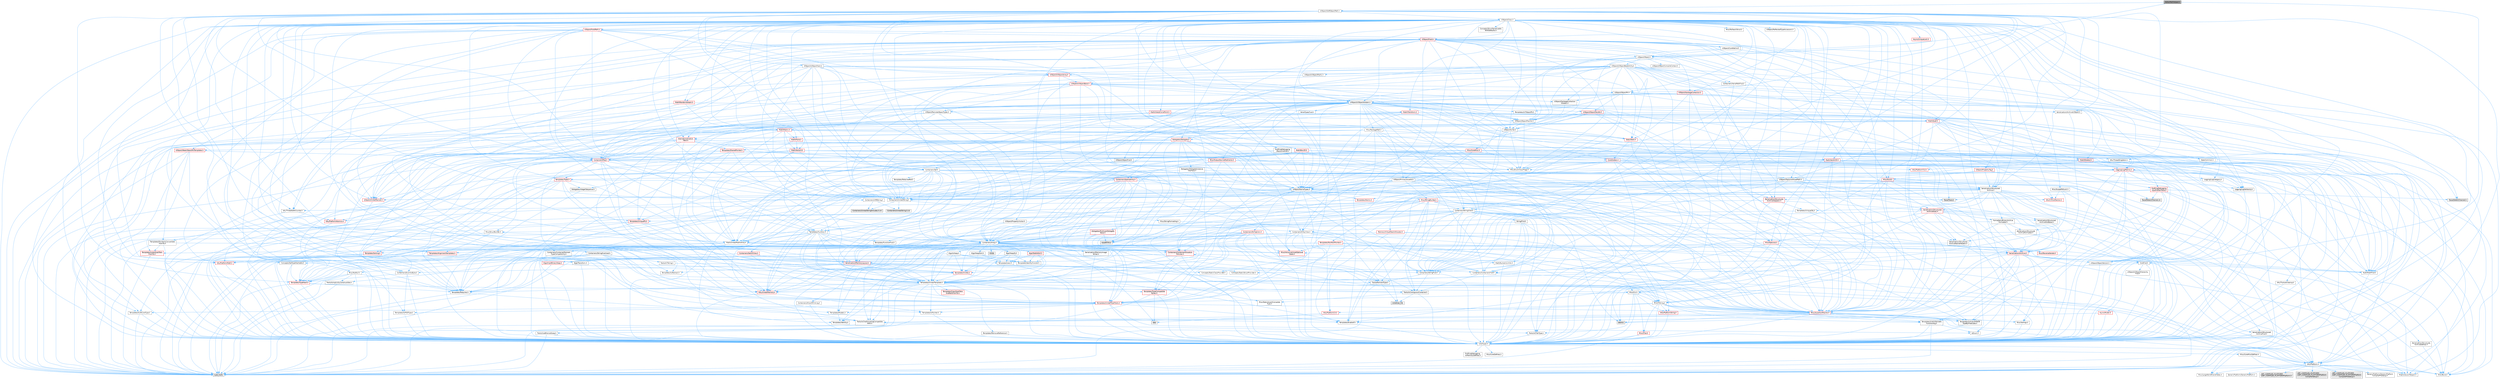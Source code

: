 digraph "EditorPathHelper.h"
{
 // INTERACTIVE_SVG=YES
 // LATEX_PDF_SIZE
  bgcolor="transparent";
  edge [fontname=Helvetica,fontsize=10,labelfontname=Helvetica,labelfontsize=10];
  node [fontname=Helvetica,fontsize=10,shape=box,height=0.2,width=0.4];
  Node1 [id="Node000001",label="EditorPathHelper.h",height=0.2,width=0.4,color="gray40", fillcolor="grey60", style="filled", fontcolor="black",tooltip=" "];
  Node1 -> Node2 [id="edge1_Node000001_Node000002",color="steelblue1",style="solid",tooltip=" "];
  Node2 [id="Node000002",label="CoreFwd.h",height=0.2,width=0.4,color="grey40", fillcolor="white", style="filled",URL="$d1/d1e/CoreFwd_8h.html",tooltip=" "];
  Node2 -> Node3 [id="edge2_Node000002_Node000003",color="steelblue1",style="solid",tooltip=" "];
  Node3 [id="Node000003",label="CoreTypes.h",height=0.2,width=0.4,color="grey40", fillcolor="white", style="filled",URL="$dc/dec/CoreTypes_8h.html",tooltip=" "];
  Node3 -> Node4 [id="edge3_Node000003_Node000004",color="steelblue1",style="solid",tooltip=" "];
  Node4 [id="Node000004",label="HAL/Platform.h",height=0.2,width=0.4,color="grey40", fillcolor="white", style="filled",URL="$d9/dd0/Platform_8h.html",tooltip=" "];
  Node4 -> Node5 [id="edge4_Node000004_Node000005",color="steelblue1",style="solid",tooltip=" "];
  Node5 [id="Node000005",label="Misc/Build.h",height=0.2,width=0.4,color="grey40", fillcolor="white", style="filled",URL="$d3/dbb/Build_8h.html",tooltip=" "];
  Node4 -> Node6 [id="edge5_Node000004_Node000006",color="steelblue1",style="solid",tooltip=" "];
  Node6 [id="Node000006",label="Misc/LargeWorldCoordinates.h",height=0.2,width=0.4,color="grey40", fillcolor="white", style="filled",URL="$d2/dcb/LargeWorldCoordinates_8h.html",tooltip=" "];
  Node4 -> Node7 [id="edge6_Node000004_Node000007",color="steelblue1",style="solid",tooltip=" "];
  Node7 [id="Node000007",label="type_traits",height=0.2,width=0.4,color="grey60", fillcolor="#E0E0E0", style="filled",tooltip=" "];
  Node4 -> Node8 [id="edge7_Node000004_Node000008",color="steelblue1",style="solid",tooltip=" "];
  Node8 [id="Node000008",label="PreprocessorHelpers.h",height=0.2,width=0.4,color="grey40", fillcolor="white", style="filled",URL="$db/ddb/PreprocessorHelpers_8h.html",tooltip=" "];
  Node4 -> Node9 [id="edge8_Node000004_Node000009",color="steelblue1",style="solid",tooltip=" "];
  Node9 [id="Node000009",label="UBT_COMPILED_PLATFORM\l/UBT_COMPILED_PLATFORMPlatform\lCompilerPreSetup.h",height=0.2,width=0.4,color="grey60", fillcolor="#E0E0E0", style="filled",tooltip=" "];
  Node4 -> Node10 [id="edge9_Node000004_Node000010",color="steelblue1",style="solid",tooltip=" "];
  Node10 [id="Node000010",label="GenericPlatform/GenericPlatform\lCompilerPreSetup.h",height=0.2,width=0.4,color="grey40", fillcolor="white", style="filled",URL="$d9/dc8/GenericPlatformCompilerPreSetup_8h.html",tooltip=" "];
  Node4 -> Node11 [id="edge10_Node000004_Node000011",color="steelblue1",style="solid",tooltip=" "];
  Node11 [id="Node000011",label="GenericPlatform/GenericPlatform.h",height=0.2,width=0.4,color="grey40", fillcolor="white", style="filled",URL="$d6/d84/GenericPlatform_8h.html",tooltip=" "];
  Node4 -> Node12 [id="edge11_Node000004_Node000012",color="steelblue1",style="solid",tooltip=" "];
  Node12 [id="Node000012",label="UBT_COMPILED_PLATFORM\l/UBT_COMPILED_PLATFORMPlatform.h",height=0.2,width=0.4,color="grey60", fillcolor="#E0E0E0", style="filled",tooltip=" "];
  Node4 -> Node13 [id="edge12_Node000004_Node000013",color="steelblue1",style="solid",tooltip=" "];
  Node13 [id="Node000013",label="UBT_COMPILED_PLATFORM\l/UBT_COMPILED_PLATFORMPlatform\lCompilerSetup.h",height=0.2,width=0.4,color="grey60", fillcolor="#E0E0E0", style="filled",tooltip=" "];
  Node3 -> Node14 [id="edge13_Node000003_Node000014",color="steelblue1",style="solid",tooltip=" "];
  Node14 [id="Node000014",label="ProfilingDebugging\l/UMemoryDefines.h",height=0.2,width=0.4,color="grey40", fillcolor="white", style="filled",URL="$d2/da2/UMemoryDefines_8h.html",tooltip=" "];
  Node3 -> Node15 [id="edge14_Node000003_Node000015",color="steelblue1",style="solid",tooltip=" "];
  Node15 [id="Node000015",label="Misc/CoreMiscDefines.h",height=0.2,width=0.4,color="grey40", fillcolor="white", style="filled",URL="$da/d38/CoreMiscDefines_8h.html",tooltip=" "];
  Node15 -> Node4 [id="edge15_Node000015_Node000004",color="steelblue1",style="solid",tooltip=" "];
  Node15 -> Node8 [id="edge16_Node000015_Node000008",color="steelblue1",style="solid",tooltip=" "];
  Node3 -> Node16 [id="edge17_Node000003_Node000016",color="steelblue1",style="solid",tooltip=" "];
  Node16 [id="Node000016",label="Misc/CoreDefines.h",height=0.2,width=0.4,color="grey40", fillcolor="white", style="filled",URL="$d3/dd2/CoreDefines_8h.html",tooltip=" "];
  Node2 -> Node17 [id="edge18_Node000002_Node000017",color="steelblue1",style="solid",tooltip=" "];
  Node17 [id="Node000017",label="Containers/ContainersFwd.h",height=0.2,width=0.4,color="grey40", fillcolor="white", style="filled",URL="$d4/d0a/ContainersFwd_8h.html",tooltip=" "];
  Node17 -> Node4 [id="edge19_Node000017_Node000004",color="steelblue1",style="solid",tooltip=" "];
  Node17 -> Node3 [id="edge20_Node000017_Node000003",color="steelblue1",style="solid",tooltip=" "];
  Node17 -> Node18 [id="edge21_Node000017_Node000018",color="steelblue1",style="solid",tooltip=" "];
  Node18 [id="Node000018",label="Traits/IsContiguousContainer.h",height=0.2,width=0.4,color="grey40", fillcolor="white", style="filled",URL="$d5/d3c/IsContiguousContainer_8h.html",tooltip=" "];
  Node18 -> Node3 [id="edge22_Node000018_Node000003",color="steelblue1",style="solid",tooltip=" "];
  Node18 -> Node19 [id="edge23_Node000018_Node000019",color="steelblue1",style="solid",tooltip=" "];
  Node19 [id="Node000019",label="Misc/StaticAssertComplete\lType.h",height=0.2,width=0.4,color="grey40", fillcolor="white", style="filled",URL="$d5/d4e/StaticAssertCompleteType_8h.html",tooltip=" "];
  Node18 -> Node20 [id="edge24_Node000018_Node000020",color="steelblue1",style="solid",tooltip=" "];
  Node20 [id="Node000020",label="initializer_list",height=0.2,width=0.4,color="grey60", fillcolor="#E0E0E0", style="filled",tooltip=" "];
  Node2 -> Node21 [id="edge25_Node000002_Node000021",color="steelblue1",style="solid",tooltip=" "];
  Node21 [id="Node000021",label="Math/MathFwd.h",height=0.2,width=0.4,color="grey40", fillcolor="white", style="filled",URL="$d2/d10/MathFwd_8h.html",tooltip=" "];
  Node21 -> Node4 [id="edge26_Node000021_Node000004",color="steelblue1",style="solid",tooltip=" "];
  Node2 -> Node22 [id="edge27_Node000002_Node000022",color="steelblue1",style="solid",tooltip=" "];
  Node22 [id="Node000022",label="UObject/UObjectHierarchy\lFwd.h",height=0.2,width=0.4,color="grey40", fillcolor="white", style="filled",URL="$d3/d13/UObjectHierarchyFwd_8h.html",tooltip=" "];
  Node1 -> Node23 [id="edge28_Node000001_Node000023",color="steelblue1",style="solid",tooltip=" "];
  Node23 [id="Node000023",label="UObject/Object.h",height=0.2,width=0.4,color="grey40", fillcolor="white", style="filled",URL="$db/dbf/Object_8h.html",tooltip=" "];
  Node23 -> Node24 [id="edge29_Node000023_Node000024",color="steelblue1",style="solid",tooltip=" "];
  Node24 [id="Node000024",label="UObject/Script.h",height=0.2,width=0.4,color="grey40", fillcolor="white", style="filled",URL="$de/dc6/Script_8h.html",tooltip=" "];
  Node24 -> Node25 [id="edge30_Node000024_Node000025",color="steelblue1",style="solid",tooltip=" "];
  Node25 [id="Node000025",label="Delegates/Delegate.h",height=0.2,width=0.4,color="red", fillcolor="#FFF0F0", style="filled",URL="$d4/d80/Delegate_8h.html",tooltip=" "];
  Node25 -> Node3 [id="edge31_Node000025_Node000003",color="steelblue1",style="solid",tooltip=" "];
  Node25 -> Node26 [id="edge32_Node000025_Node000026",color="steelblue1",style="solid",tooltip=" "];
  Node26 [id="Node000026",label="Misc/AssertionMacros.h",height=0.2,width=0.4,color="red", fillcolor="#FFF0F0", style="filled",URL="$d0/dfa/AssertionMacros_8h.html",tooltip=" "];
  Node26 -> Node3 [id="edge33_Node000026_Node000003",color="steelblue1",style="solid",tooltip=" "];
  Node26 -> Node4 [id="edge34_Node000026_Node000004",color="steelblue1",style="solid",tooltip=" "];
  Node26 -> Node8 [id="edge35_Node000026_Node000008",color="steelblue1",style="solid",tooltip=" "];
  Node26 -> Node56 [id="edge36_Node000026_Node000056",color="steelblue1",style="solid",tooltip=" "];
  Node56 [id="Node000056",label="Templates/EnableIf.h",height=0.2,width=0.4,color="grey40", fillcolor="white", style="filled",URL="$d7/d60/EnableIf_8h.html",tooltip=" "];
  Node56 -> Node3 [id="edge37_Node000056_Node000003",color="steelblue1",style="solid",tooltip=" "];
  Node26 -> Node57 [id="edge38_Node000026_Node000057",color="steelblue1",style="solid",tooltip=" "];
  Node57 [id="Node000057",label="Templates/IsArrayOrRefOf\lTypeByPredicate.h",height=0.2,width=0.4,color="grey40", fillcolor="white", style="filled",URL="$d6/da1/IsArrayOrRefOfTypeByPredicate_8h.html",tooltip=" "];
  Node57 -> Node3 [id="edge39_Node000057_Node000003",color="steelblue1",style="solid",tooltip=" "];
  Node26 -> Node58 [id="edge40_Node000026_Node000058",color="steelblue1",style="solid",tooltip=" "];
  Node58 [id="Node000058",label="Templates/IsValidVariadic\lFunctionArg.h",height=0.2,width=0.4,color="grey40", fillcolor="white", style="filled",URL="$d0/dc8/IsValidVariadicFunctionArg_8h.html",tooltip=" "];
  Node58 -> Node3 [id="edge41_Node000058_Node000003",color="steelblue1",style="solid",tooltip=" "];
  Node58 -> Node59 [id="edge42_Node000058_Node000059",color="steelblue1",style="solid",tooltip=" "];
  Node59 [id="Node000059",label="IsEnum.h",height=0.2,width=0.4,color="grey40", fillcolor="white", style="filled",URL="$d4/de5/IsEnum_8h.html",tooltip=" "];
  Node58 -> Node7 [id="edge43_Node000058_Node000007",color="steelblue1",style="solid",tooltip=" "];
  Node26 -> Node60 [id="edge44_Node000026_Node000060",color="steelblue1",style="solid",tooltip=" "];
  Node60 [id="Node000060",label="Traits/IsCharEncodingCompatible\lWith.h",height=0.2,width=0.4,color="grey40", fillcolor="white", style="filled",URL="$df/dd1/IsCharEncodingCompatibleWith_8h.html",tooltip=" "];
  Node60 -> Node7 [id="edge45_Node000060_Node000007",color="steelblue1",style="solid",tooltip=" "];
  Node60 -> Node61 [id="edge46_Node000060_Node000061",color="steelblue1",style="solid",tooltip=" "];
  Node61 [id="Node000061",label="Traits/IsCharType.h",height=0.2,width=0.4,color="grey40", fillcolor="white", style="filled",URL="$db/d51/IsCharType_8h.html",tooltip=" "];
  Node61 -> Node3 [id="edge47_Node000061_Node000003",color="steelblue1",style="solid",tooltip=" "];
  Node26 -> Node62 [id="edge48_Node000026_Node000062",color="steelblue1",style="solid",tooltip=" "];
  Node62 [id="Node000062",label="Misc/VarArgs.h",height=0.2,width=0.4,color="grey40", fillcolor="white", style="filled",URL="$d5/d6f/VarArgs_8h.html",tooltip=" "];
  Node62 -> Node3 [id="edge49_Node000062_Node000003",color="steelblue1",style="solid",tooltip=" "];
  Node26 -> Node69 [id="edge50_Node000026_Node000069",color="steelblue1",style="solid",tooltip=" "];
  Node69 [id="Node000069",label="atomic",height=0.2,width=0.4,color="grey60", fillcolor="#E0E0E0", style="filled",tooltip=" "];
  Node25 -> Node70 [id="edge51_Node000025_Node000070",color="steelblue1",style="solid",tooltip=" "];
  Node70 [id="Node000070",label="UObject/NameTypes.h",height=0.2,width=0.4,color="grey40", fillcolor="white", style="filled",URL="$d6/d35/NameTypes_8h.html",tooltip=" "];
  Node70 -> Node3 [id="edge52_Node000070_Node000003",color="steelblue1",style="solid",tooltip=" "];
  Node70 -> Node26 [id="edge53_Node000070_Node000026",color="steelblue1",style="solid",tooltip=" "];
  Node70 -> Node71 [id="edge54_Node000070_Node000071",color="steelblue1",style="solid",tooltip=" "];
  Node71 [id="Node000071",label="HAL/UnrealMemory.h",height=0.2,width=0.4,color="red", fillcolor="#FFF0F0", style="filled",URL="$d9/d96/UnrealMemory_8h.html",tooltip=" "];
  Node71 -> Node3 [id="edge55_Node000071_Node000003",color="steelblue1",style="solid",tooltip=" "];
  Node71 -> Node91 [id="edge56_Node000071_Node000091",color="steelblue1",style="solid",tooltip=" "];
  Node91 [id="Node000091",label="Templates/IsPointer.h",height=0.2,width=0.4,color="grey40", fillcolor="white", style="filled",URL="$d7/d05/IsPointer_8h.html",tooltip=" "];
  Node91 -> Node3 [id="edge57_Node000091_Node000003",color="steelblue1",style="solid",tooltip=" "];
  Node70 -> Node92 [id="edge58_Node000070_Node000092",color="steelblue1",style="solid",tooltip=" "];
  Node92 [id="Node000092",label="Templates/UnrealTypeTraits.h",height=0.2,width=0.4,color="red", fillcolor="#FFF0F0", style="filled",URL="$d2/d2d/UnrealTypeTraits_8h.html",tooltip=" "];
  Node92 -> Node3 [id="edge59_Node000092_Node000003",color="steelblue1",style="solid",tooltip=" "];
  Node92 -> Node91 [id="edge60_Node000092_Node000091",color="steelblue1",style="solid",tooltip=" "];
  Node92 -> Node26 [id="edge61_Node000092_Node000026",color="steelblue1",style="solid",tooltip=" "];
  Node92 -> Node56 [id="edge62_Node000092_Node000056",color="steelblue1",style="solid",tooltip=" "];
  Node92 -> Node59 [id="edge63_Node000092_Node000059",color="steelblue1",style="solid",tooltip=" "];
  Node92 -> Node94 [id="edge64_Node000092_Node000094",color="steelblue1",style="solid",tooltip=" "];
  Node94 [id="Node000094",label="Templates/Models.h",height=0.2,width=0.4,color="grey40", fillcolor="white", style="filled",URL="$d3/d0c/Models_8h.html",tooltip=" "];
  Node94 -> Node65 [id="edge65_Node000094_Node000065",color="steelblue1",style="solid",tooltip=" "];
  Node65 [id="Node000065",label="Templates/Identity.h",height=0.2,width=0.4,color="grey40", fillcolor="white", style="filled",URL="$d0/dd5/Identity_8h.html",tooltip=" "];
  Node92 -> Node95 [id="edge66_Node000092_Node000095",color="steelblue1",style="solid",tooltip=" "];
  Node95 [id="Node000095",label="Templates/IsPODType.h",height=0.2,width=0.4,color="grey40", fillcolor="white", style="filled",URL="$d7/db1/IsPODType_8h.html",tooltip=" "];
  Node95 -> Node3 [id="edge67_Node000095_Node000003",color="steelblue1",style="solid",tooltip=" "];
  Node92 -> Node96 [id="edge68_Node000092_Node000096",color="steelblue1",style="solid",tooltip=" "];
  Node96 [id="Node000096",label="Templates/IsUECoreType.h",height=0.2,width=0.4,color="grey40", fillcolor="white", style="filled",URL="$d1/db8/IsUECoreType_8h.html",tooltip=" "];
  Node96 -> Node3 [id="edge69_Node000096_Node000003",color="steelblue1",style="solid",tooltip=" "];
  Node96 -> Node7 [id="edge70_Node000096_Node000007",color="steelblue1",style="solid",tooltip=" "];
  Node70 -> Node97 [id="edge71_Node000070_Node000097",color="steelblue1",style="solid",tooltip=" "];
  Node97 [id="Node000097",label="Templates/UnrealTemplate.h",height=0.2,width=0.4,color="grey40", fillcolor="white", style="filled",URL="$d4/d24/UnrealTemplate_8h.html",tooltip=" "];
  Node97 -> Node3 [id="edge72_Node000097_Node000003",color="steelblue1",style="solid",tooltip=" "];
  Node97 -> Node91 [id="edge73_Node000097_Node000091",color="steelblue1",style="solid",tooltip=" "];
  Node97 -> Node71 [id="edge74_Node000097_Node000071",color="steelblue1",style="solid",tooltip=" "];
  Node97 -> Node98 [id="edge75_Node000097_Node000098",color="steelblue1",style="solid",tooltip=" "];
  Node98 [id="Node000098",label="Templates/CopyQualifiers\lAndRefsFromTo.h",height=0.2,width=0.4,color="red", fillcolor="#FFF0F0", style="filled",URL="$d3/db3/CopyQualifiersAndRefsFromTo_8h.html",tooltip=" "];
  Node97 -> Node92 [id="edge76_Node000097_Node000092",color="steelblue1",style="solid",tooltip=" "];
  Node97 -> Node100 [id="edge77_Node000097_Node000100",color="steelblue1",style="solid",tooltip=" "];
  Node100 [id="Node000100",label="Templates/RemoveReference.h",height=0.2,width=0.4,color="grey40", fillcolor="white", style="filled",URL="$da/dbe/RemoveReference_8h.html",tooltip=" "];
  Node100 -> Node3 [id="edge78_Node000100_Node000003",color="steelblue1",style="solid",tooltip=" "];
  Node97 -> Node64 [id="edge79_Node000097_Node000064",color="steelblue1",style="solid",tooltip=" "];
  Node64 [id="Node000064",label="Templates/Requires.h",height=0.2,width=0.4,color="grey40", fillcolor="white", style="filled",URL="$dc/d96/Requires_8h.html",tooltip=" "];
  Node64 -> Node56 [id="edge80_Node000064_Node000056",color="steelblue1",style="solid",tooltip=" "];
  Node64 -> Node7 [id="edge81_Node000064_Node000007",color="steelblue1",style="solid",tooltip=" "];
  Node97 -> Node101 [id="edge82_Node000097_Node000101",color="steelblue1",style="solid",tooltip=" "];
  Node101 [id="Node000101",label="Templates/TypeCompatible\lBytes.h",height=0.2,width=0.4,color="red", fillcolor="#FFF0F0", style="filled",URL="$df/d0a/TypeCompatibleBytes_8h.html",tooltip=" "];
  Node101 -> Node3 [id="edge83_Node000101_Node000003",color="steelblue1",style="solid",tooltip=" "];
  Node101 -> Node33 [id="edge84_Node000101_Node000033",color="steelblue1",style="solid",tooltip=" "];
  Node33 [id="Node000033",label="new",height=0.2,width=0.4,color="grey60", fillcolor="#E0E0E0", style="filled",tooltip=" "];
  Node101 -> Node7 [id="edge85_Node000101_Node000007",color="steelblue1",style="solid",tooltip=" "];
  Node97 -> Node65 [id="edge86_Node000097_Node000065",color="steelblue1",style="solid",tooltip=" "];
  Node97 -> Node18 [id="edge87_Node000097_Node000018",color="steelblue1",style="solid",tooltip=" "];
  Node97 -> Node102 [id="edge88_Node000097_Node000102",color="steelblue1",style="solid",tooltip=" "];
  Node102 [id="Node000102",label="Traits/UseBitwiseSwap.h",height=0.2,width=0.4,color="grey40", fillcolor="white", style="filled",URL="$db/df3/UseBitwiseSwap_8h.html",tooltip=" "];
  Node102 -> Node3 [id="edge89_Node000102_Node000003",color="steelblue1",style="solid",tooltip=" "];
  Node102 -> Node7 [id="edge90_Node000102_Node000007",color="steelblue1",style="solid",tooltip=" "];
  Node97 -> Node7 [id="edge91_Node000097_Node000007",color="steelblue1",style="solid",tooltip=" "];
  Node70 -> Node103 [id="edge92_Node000070_Node000103",color="steelblue1",style="solid",tooltip=" "];
  Node103 [id="Node000103",label="Containers/UnrealString.h",height=0.2,width=0.4,color="grey40", fillcolor="white", style="filled",URL="$d5/dba/UnrealString_8h.html",tooltip=" "];
  Node103 -> Node104 [id="edge93_Node000103_Node000104",color="steelblue1",style="solid",tooltip=" "];
  Node104 [id="Node000104",label="Containers/UnrealStringIncludes.h.inl",height=0.2,width=0.4,color="grey60", fillcolor="#E0E0E0", style="filled",tooltip=" "];
  Node103 -> Node105 [id="edge94_Node000103_Node000105",color="steelblue1",style="solid",tooltip=" "];
  Node105 [id="Node000105",label="Containers/UnrealString.h.inl",height=0.2,width=0.4,color="grey60", fillcolor="#E0E0E0", style="filled",tooltip=" "];
  Node103 -> Node106 [id="edge95_Node000103_Node000106",color="steelblue1",style="solid",tooltip=" "];
  Node106 [id="Node000106",label="Misc/StringFormatArg.h",height=0.2,width=0.4,color="grey40", fillcolor="white", style="filled",URL="$d2/d16/StringFormatArg_8h.html",tooltip=" "];
  Node106 -> Node17 [id="edge96_Node000106_Node000017",color="steelblue1",style="solid",tooltip=" "];
  Node70 -> Node107 [id="edge97_Node000070_Node000107",color="steelblue1",style="solid",tooltip=" "];
  Node107 [id="Node000107",label="HAL/CriticalSection.h",height=0.2,width=0.4,color="red", fillcolor="#FFF0F0", style="filled",URL="$d6/d90/CriticalSection_8h.html",tooltip=" "];
  Node70 -> Node110 [id="edge98_Node000070_Node000110",color="steelblue1",style="solid",tooltip=" "];
  Node110 [id="Node000110",label="Containers/StringConv.h",height=0.2,width=0.4,color="red", fillcolor="#FFF0F0", style="filled",URL="$d3/ddf/StringConv_8h.html",tooltip=" "];
  Node110 -> Node3 [id="edge99_Node000110_Node000003",color="steelblue1",style="solid",tooltip=" "];
  Node110 -> Node26 [id="edge100_Node000110_Node000026",color="steelblue1",style="solid",tooltip=" "];
  Node110 -> Node111 [id="edge101_Node000110_Node000111",color="steelblue1",style="solid",tooltip=" "];
  Node111 [id="Node000111",label="Containers/ContainerAllocation\lPolicies.h",height=0.2,width=0.4,color="red", fillcolor="#FFF0F0", style="filled",URL="$d7/dff/ContainerAllocationPolicies_8h.html",tooltip=" "];
  Node111 -> Node3 [id="edge102_Node000111_Node000003",color="steelblue1",style="solid",tooltip=" "];
  Node111 -> Node111 [id="edge103_Node000111_Node000111",color="steelblue1",style="solid",tooltip=" "];
  Node111 -> Node113 [id="edge104_Node000111_Node000113",color="steelblue1",style="solid",tooltip=" "];
  Node113 [id="Node000113",label="HAL/PlatformMath.h",height=0.2,width=0.4,color="red", fillcolor="#FFF0F0", style="filled",URL="$dc/d53/PlatformMath_8h.html",tooltip=" "];
  Node113 -> Node3 [id="edge105_Node000113_Node000003",color="steelblue1",style="solid",tooltip=" "];
  Node111 -> Node71 [id="edge106_Node000111_Node000071",color="steelblue1",style="solid",tooltip=" "];
  Node111 -> Node42 [id="edge107_Node000111_Node000042",color="steelblue1",style="solid",tooltip=" "];
  Node42 [id="Node000042",label="Math/NumericLimits.h",height=0.2,width=0.4,color="grey40", fillcolor="white", style="filled",URL="$df/d1b/NumericLimits_8h.html",tooltip=" "];
  Node42 -> Node3 [id="edge108_Node000042_Node000003",color="steelblue1",style="solid",tooltip=" "];
  Node111 -> Node26 [id="edge109_Node000111_Node000026",color="steelblue1",style="solid",tooltip=" "];
  Node111 -> Node101 [id="edge110_Node000111_Node000101",color="steelblue1",style="solid",tooltip=" "];
  Node111 -> Node7 [id="edge111_Node000111_Node000007",color="steelblue1",style="solid",tooltip=" "];
  Node110 -> Node123 [id="edge112_Node000110_Node000123",color="steelblue1",style="solid",tooltip=" "];
  Node123 [id="Node000123",label="Containers/Array.h",height=0.2,width=0.4,color="grey40", fillcolor="white", style="filled",URL="$df/dd0/Array_8h.html",tooltip=" "];
  Node123 -> Node3 [id="edge113_Node000123_Node000003",color="steelblue1",style="solid",tooltip=" "];
  Node123 -> Node26 [id="edge114_Node000123_Node000026",color="steelblue1",style="solid",tooltip=" "];
  Node123 -> Node124 [id="edge115_Node000123_Node000124",color="steelblue1",style="solid",tooltip=" "];
  Node124 [id="Node000124",label="Misc/IntrusiveUnsetOptional\lState.h",height=0.2,width=0.4,color="red", fillcolor="#FFF0F0", style="filled",URL="$d2/d0a/IntrusiveUnsetOptionalState_8h.html",tooltip=" "];
  Node123 -> Node126 [id="edge116_Node000123_Node000126",color="steelblue1",style="solid",tooltip=" "];
  Node126 [id="Node000126",label="Misc/ReverseIterate.h",height=0.2,width=0.4,color="red", fillcolor="#FFF0F0", style="filled",URL="$db/de3/ReverseIterate_8h.html",tooltip=" "];
  Node126 -> Node4 [id="edge117_Node000126_Node000004",color="steelblue1",style="solid",tooltip=" "];
  Node123 -> Node71 [id="edge118_Node000123_Node000071",color="steelblue1",style="solid",tooltip=" "];
  Node123 -> Node92 [id="edge119_Node000123_Node000092",color="steelblue1",style="solid",tooltip=" "];
  Node123 -> Node97 [id="edge120_Node000123_Node000097",color="steelblue1",style="solid",tooltip=" "];
  Node123 -> Node128 [id="edge121_Node000123_Node000128",color="steelblue1",style="solid",tooltip=" "];
  Node128 [id="Node000128",label="Containers/AllowShrinking.h",height=0.2,width=0.4,color="grey40", fillcolor="white", style="filled",URL="$d7/d1a/AllowShrinking_8h.html",tooltip=" "];
  Node128 -> Node3 [id="edge122_Node000128_Node000003",color="steelblue1",style="solid",tooltip=" "];
  Node123 -> Node111 [id="edge123_Node000123_Node000111",color="steelblue1",style="solid",tooltip=" "];
  Node123 -> Node129 [id="edge124_Node000123_Node000129",color="steelblue1",style="solid",tooltip=" "];
  Node129 [id="Node000129",label="Containers/ContainerElement\lTypeCompatibility.h",height=0.2,width=0.4,color="grey40", fillcolor="white", style="filled",URL="$df/ddf/ContainerElementTypeCompatibility_8h.html",tooltip=" "];
  Node129 -> Node3 [id="edge125_Node000129_Node000003",color="steelblue1",style="solid",tooltip=" "];
  Node129 -> Node92 [id="edge126_Node000129_Node000092",color="steelblue1",style="solid",tooltip=" "];
  Node123 -> Node130 [id="edge127_Node000123_Node000130",color="steelblue1",style="solid",tooltip=" "];
  Node130 [id="Node000130",label="Serialization/Archive.h",height=0.2,width=0.4,color="red", fillcolor="#FFF0F0", style="filled",URL="$d7/d3b/Archive_8h.html",tooltip=" "];
  Node130 -> Node2 [id="edge128_Node000130_Node000002",color="steelblue1",style="solid",tooltip=" "];
  Node130 -> Node3 [id="edge129_Node000130_Node000003",color="steelblue1",style="solid",tooltip=" "];
  Node130 -> Node21 [id="edge130_Node000130_Node000021",color="steelblue1",style="solid",tooltip=" "];
  Node130 -> Node26 [id="edge131_Node000130_Node000026",color="steelblue1",style="solid",tooltip=" "];
  Node130 -> Node5 [id="edge132_Node000130_Node000005",color="steelblue1",style="solid",tooltip=" "];
  Node130 -> Node62 [id="edge133_Node000130_Node000062",color="steelblue1",style="solid",tooltip=" "];
  Node130 -> Node56 [id="edge134_Node000130_Node000056",color="steelblue1",style="solid",tooltip=" "];
  Node130 -> Node57 [id="edge135_Node000130_Node000057",color="steelblue1",style="solid",tooltip=" "];
  Node130 -> Node58 [id="edge136_Node000130_Node000058",color="steelblue1",style="solid",tooltip=" "];
  Node130 -> Node97 [id="edge137_Node000130_Node000097",color="steelblue1",style="solid",tooltip=" "];
  Node130 -> Node60 [id="edge138_Node000130_Node000060",color="steelblue1",style="solid",tooltip=" "];
  Node130 -> Node139 [id="edge139_Node000130_Node000139",color="steelblue1",style="solid",tooltip=" "];
  Node139 [id="Node000139",label="UObject/ObjectVersion.h",height=0.2,width=0.4,color="grey40", fillcolor="white", style="filled",URL="$da/d63/ObjectVersion_8h.html",tooltip=" "];
  Node139 -> Node3 [id="edge140_Node000139_Node000003",color="steelblue1",style="solid",tooltip=" "];
  Node123 -> Node140 [id="edge141_Node000123_Node000140",color="steelblue1",style="solid",tooltip=" "];
  Node140 [id="Node000140",label="Serialization/MemoryImage\lWriter.h",height=0.2,width=0.4,color="grey40", fillcolor="white", style="filled",URL="$d0/d08/MemoryImageWriter_8h.html",tooltip=" "];
  Node140 -> Node3 [id="edge142_Node000140_Node000003",color="steelblue1",style="solid",tooltip=" "];
  Node140 -> Node141 [id="edge143_Node000140_Node000141",color="steelblue1",style="solid",tooltip=" "];
  Node141 [id="Node000141",label="Serialization/MemoryLayout.h",height=0.2,width=0.4,color="red", fillcolor="#FFF0F0", style="filled",URL="$d7/d66/MemoryLayout_8h.html",tooltip=" "];
  Node141 -> Node142 [id="edge144_Node000141_Node000142",color="steelblue1",style="solid",tooltip=" "];
  Node142 [id="Node000142",label="Concepts/StaticClassProvider.h",height=0.2,width=0.4,color="grey40", fillcolor="white", style="filled",URL="$dd/d83/StaticClassProvider_8h.html",tooltip=" "];
  Node141 -> Node143 [id="edge145_Node000141_Node000143",color="steelblue1",style="solid",tooltip=" "];
  Node143 [id="Node000143",label="Concepts/StaticStructProvider.h",height=0.2,width=0.4,color="grey40", fillcolor="white", style="filled",URL="$d5/d77/StaticStructProvider_8h.html",tooltip=" "];
  Node141 -> Node144 [id="edge146_Node000141_Node000144",color="steelblue1",style="solid",tooltip=" "];
  Node144 [id="Node000144",label="Containers/EnumAsByte.h",height=0.2,width=0.4,color="grey40", fillcolor="white", style="filled",URL="$d6/d9a/EnumAsByte_8h.html",tooltip=" "];
  Node144 -> Node3 [id="edge147_Node000144_Node000003",color="steelblue1",style="solid",tooltip=" "];
  Node144 -> Node95 [id="edge148_Node000144_Node000095",color="steelblue1",style="solid",tooltip=" "];
  Node144 -> Node145 [id="edge149_Node000144_Node000145",color="steelblue1",style="solid",tooltip=" "];
  Node145 [id="Node000145",label="Templates/TypeHash.h",height=0.2,width=0.4,color="red", fillcolor="#FFF0F0", style="filled",URL="$d1/d62/TypeHash_8h.html",tooltip=" "];
  Node145 -> Node3 [id="edge150_Node000145_Node000003",color="steelblue1",style="solid",tooltip=" "];
  Node145 -> Node64 [id="edge151_Node000145_Node000064",color="steelblue1",style="solid",tooltip=" "];
  Node145 -> Node146 [id="edge152_Node000145_Node000146",color="steelblue1",style="solid",tooltip=" "];
  Node146 [id="Node000146",label="Misc/Crc.h",height=0.2,width=0.4,color="grey40", fillcolor="white", style="filled",URL="$d4/dd2/Crc_8h.html",tooltip=" "];
  Node146 -> Node3 [id="edge153_Node000146_Node000003",color="steelblue1",style="solid",tooltip=" "];
  Node146 -> Node73 [id="edge154_Node000146_Node000073",color="steelblue1",style="solid",tooltip=" "];
  Node73 [id="Node000073",label="HAL/PlatformString.h",height=0.2,width=0.4,color="red", fillcolor="#FFF0F0", style="filled",URL="$db/db5/PlatformString_8h.html",tooltip=" "];
  Node73 -> Node3 [id="edge155_Node000073_Node000003",color="steelblue1",style="solid",tooltip=" "];
  Node146 -> Node26 [id="edge156_Node000146_Node000026",color="steelblue1",style="solid",tooltip=" "];
  Node146 -> Node147 [id="edge157_Node000146_Node000147",color="steelblue1",style="solid",tooltip=" "];
  Node147 [id="Node000147",label="Misc/CString.h",height=0.2,width=0.4,color="grey40", fillcolor="white", style="filled",URL="$d2/d49/CString_8h.html",tooltip=" "];
  Node147 -> Node3 [id="edge158_Node000147_Node000003",color="steelblue1",style="solid",tooltip=" "];
  Node147 -> Node32 [id="edge159_Node000147_Node000032",color="steelblue1",style="solid",tooltip=" "];
  Node32 [id="Node000032",label="HAL/PlatformCrt.h",height=0.2,width=0.4,color="red", fillcolor="#FFF0F0", style="filled",URL="$d8/d75/PlatformCrt_8h.html",tooltip=" "];
  Node32 -> Node33 [id="edge160_Node000032_Node000033",color="steelblue1",style="solid",tooltip=" "];
  Node147 -> Node73 [id="edge161_Node000147_Node000073",color="steelblue1",style="solid",tooltip=" "];
  Node147 -> Node26 [id="edge162_Node000147_Node000026",color="steelblue1",style="solid",tooltip=" "];
  Node147 -> Node148 [id="edge163_Node000147_Node000148",color="steelblue1",style="solid",tooltip=" "];
  Node148 [id="Node000148",label="Misc/Char.h",height=0.2,width=0.4,color="red", fillcolor="#FFF0F0", style="filled",URL="$d0/d58/Char_8h.html",tooltip=" "];
  Node148 -> Node3 [id="edge164_Node000148_Node000003",color="steelblue1",style="solid",tooltip=" "];
  Node148 -> Node7 [id="edge165_Node000148_Node000007",color="steelblue1",style="solid",tooltip=" "];
  Node147 -> Node62 [id="edge166_Node000147_Node000062",color="steelblue1",style="solid",tooltip=" "];
  Node147 -> Node57 [id="edge167_Node000147_Node000057",color="steelblue1",style="solid",tooltip=" "];
  Node147 -> Node58 [id="edge168_Node000147_Node000058",color="steelblue1",style="solid",tooltip=" "];
  Node147 -> Node60 [id="edge169_Node000147_Node000060",color="steelblue1",style="solid",tooltip=" "];
  Node146 -> Node148 [id="edge170_Node000146_Node000148",color="steelblue1",style="solid",tooltip=" "];
  Node146 -> Node92 [id="edge171_Node000146_Node000092",color="steelblue1",style="solid",tooltip=" "];
  Node146 -> Node61 [id="edge172_Node000146_Node000061",color="steelblue1",style="solid",tooltip=" "];
  Node145 -> Node7 [id="edge173_Node000145_Node000007",color="steelblue1",style="solid",tooltip=" "];
  Node141 -> Node29 [id="edge174_Node000141_Node000029",color="steelblue1",style="solid",tooltip=" "];
  Node29 [id="Node000029",label="Containers/StringFwd.h",height=0.2,width=0.4,color="grey40", fillcolor="white", style="filled",URL="$df/d37/StringFwd_8h.html",tooltip=" "];
  Node29 -> Node3 [id="edge175_Node000029_Node000003",color="steelblue1",style="solid",tooltip=" "];
  Node29 -> Node30 [id="edge176_Node000029_Node000030",color="steelblue1",style="solid",tooltip=" "];
  Node30 [id="Node000030",label="Traits/ElementType.h",height=0.2,width=0.4,color="grey40", fillcolor="white", style="filled",URL="$d5/d4f/ElementType_8h.html",tooltip=" "];
  Node30 -> Node4 [id="edge177_Node000030_Node000004",color="steelblue1",style="solid",tooltip=" "];
  Node30 -> Node20 [id="edge178_Node000030_Node000020",color="steelblue1",style="solid",tooltip=" "];
  Node30 -> Node7 [id="edge179_Node000030_Node000007",color="steelblue1",style="solid",tooltip=" "];
  Node29 -> Node18 [id="edge180_Node000029_Node000018",color="steelblue1",style="solid",tooltip=" "];
  Node141 -> Node71 [id="edge181_Node000141_Node000071",color="steelblue1",style="solid",tooltip=" "];
  Node141 -> Node56 [id="edge182_Node000141_Node000056",color="steelblue1",style="solid",tooltip=" "];
  Node141 -> Node153 [id="edge183_Node000141_Node000153",color="steelblue1",style="solid",tooltip=" "];
  Node153 [id="Node000153",label="Templates/IsAbstract.h",height=0.2,width=0.4,color="grey40", fillcolor="white", style="filled",URL="$d8/db7/IsAbstract_8h.html",tooltip=" "];
  Node141 -> Node94 [id="edge184_Node000141_Node000094",color="steelblue1",style="solid",tooltip=" "];
  Node141 -> Node97 [id="edge185_Node000141_Node000097",color="steelblue1",style="solid",tooltip=" "];
  Node123 -> Node154 [id="edge186_Node000123_Node000154",color="steelblue1",style="solid",tooltip=" "];
  Node154 [id="Node000154",label="Algo/Heapify.h",height=0.2,width=0.4,color="grey40", fillcolor="white", style="filled",URL="$d0/d2a/Heapify_8h.html",tooltip=" "];
  Node154 -> Node155 [id="edge187_Node000154_Node000155",color="steelblue1",style="solid",tooltip=" "];
  Node155 [id="Node000155",label="Algo/Impl/BinaryHeap.h",height=0.2,width=0.4,color="red", fillcolor="#FFF0F0", style="filled",URL="$d7/da3/Algo_2Impl_2BinaryHeap_8h.html",tooltip=" "];
  Node155 -> Node156 [id="edge188_Node000155_Node000156",color="steelblue1",style="solid",tooltip=" "];
  Node156 [id="Node000156",label="Templates/Invoke.h",height=0.2,width=0.4,color="red", fillcolor="#FFF0F0", style="filled",URL="$d7/deb/Invoke_8h.html",tooltip=" "];
  Node156 -> Node3 [id="edge189_Node000156_Node000003",color="steelblue1",style="solid",tooltip=" "];
  Node156 -> Node97 [id="edge190_Node000156_Node000097",color="steelblue1",style="solid",tooltip=" "];
  Node156 -> Node7 [id="edge191_Node000156_Node000007",color="steelblue1",style="solid",tooltip=" "];
  Node155 -> Node7 [id="edge192_Node000155_Node000007",color="steelblue1",style="solid",tooltip=" "];
  Node154 -> Node160 [id="edge193_Node000154_Node000160",color="steelblue1",style="solid",tooltip=" "];
  Node160 [id="Node000160",label="Templates/IdentityFunctor.h",height=0.2,width=0.4,color="grey40", fillcolor="white", style="filled",URL="$d7/d2e/IdentityFunctor_8h.html",tooltip=" "];
  Node160 -> Node4 [id="edge194_Node000160_Node000004",color="steelblue1",style="solid",tooltip=" "];
  Node154 -> Node156 [id="edge195_Node000154_Node000156",color="steelblue1",style="solid",tooltip=" "];
  Node154 -> Node161 [id="edge196_Node000154_Node000161",color="steelblue1",style="solid",tooltip=" "];
  Node161 [id="Node000161",label="Templates/Less.h",height=0.2,width=0.4,color="grey40", fillcolor="white", style="filled",URL="$de/dc8/Less_8h.html",tooltip=" "];
  Node161 -> Node3 [id="edge197_Node000161_Node000003",color="steelblue1",style="solid",tooltip=" "];
  Node161 -> Node97 [id="edge198_Node000161_Node000097",color="steelblue1",style="solid",tooltip=" "];
  Node154 -> Node97 [id="edge199_Node000154_Node000097",color="steelblue1",style="solid",tooltip=" "];
  Node123 -> Node162 [id="edge200_Node000123_Node000162",color="steelblue1",style="solid",tooltip=" "];
  Node162 [id="Node000162",label="Algo/HeapSort.h",height=0.2,width=0.4,color="grey40", fillcolor="white", style="filled",URL="$d3/d92/HeapSort_8h.html",tooltip=" "];
  Node162 -> Node155 [id="edge201_Node000162_Node000155",color="steelblue1",style="solid",tooltip=" "];
  Node162 -> Node160 [id="edge202_Node000162_Node000160",color="steelblue1",style="solid",tooltip=" "];
  Node162 -> Node161 [id="edge203_Node000162_Node000161",color="steelblue1",style="solid",tooltip=" "];
  Node162 -> Node97 [id="edge204_Node000162_Node000097",color="steelblue1",style="solid",tooltip=" "];
  Node123 -> Node163 [id="edge205_Node000123_Node000163",color="steelblue1",style="solid",tooltip=" "];
  Node163 [id="Node000163",label="Algo/IsHeap.h",height=0.2,width=0.4,color="grey40", fillcolor="white", style="filled",URL="$de/d32/IsHeap_8h.html",tooltip=" "];
  Node163 -> Node155 [id="edge206_Node000163_Node000155",color="steelblue1",style="solid",tooltip=" "];
  Node163 -> Node160 [id="edge207_Node000163_Node000160",color="steelblue1",style="solid",tooltip=" "];
  Node163 -> Node156 [id="edge208_Node000163_Node000156",color="steelblue1",style="solid",tooltip=" "];
  Node163 -> Node161 [id="edge209_Node000163_Node000161",color="steelblue1",style="solid",tooltip=" "];
  Node163 -> Node97 [id="edge210_Node000163_Node000097",color="steelblue1",style="solid",tooltip=" "];
  Node123 -> Node155 [id="edge211_Node000123_Node000155",color="steelblue1",style="solid",tooltip=" "];
  Node123 -> Node164 [id="edge212_Node000123_Node000164",color="steelblue1",style="solid",tooltip=" "];
  Node164 [id="Node000164",label="Algo/StableSort.h",height=0.2,width=0.4,color="red", fillcolor="#FFF0F0", style="filled",URL="$d7/d3c/StableSort_8h.html",tooltip=" "];
  Node164 -> Node160 [id="edge213_Node000164_Node000160",color="steelblue1",style="solid",tooltip=" "];
  Node164 -> Node156 [id="edge214_Node000164_Node000156",color="steelblue1",style="solid",tooltip=" "];
  Node164 -> Node161 [id="edge215_Node000164_Node000161",color="steelblue1",style="solid",tooltip=" "];
  Node164 -> Node97 [id="edge216_Node000164_Node000097",color="steelblue1",style="solid",tooltip=" "];
  Node123 -> Node167 [id="edge217_Node000123_Node000167",color="steelblue1",style="solid",tooltip=" "];
  Node167 [id="Node000167",label="Concepts/GetTypeHashable.h",height=0.2,width=0.4,color="grey40", fillcolor="white", style="filled",URL="$d3/da2/GetTypeHashable_8h.html",tooltip=" "];
  Node167 -> Node3 [id="edge218_Node000167_Node000003",color="steelblue1",style="solid",tooltip=" "];
  Node167 -> Node145 [id="edge219_Node000167_Node000145",color="steelblue1",style="solid",tooltip=" "];
  Node123 -> Node160 [id="edge220_Node000123_Node000160",color="steelblue1",style="solid",tooltip=" "];
  Node123 -> Node156 [id="edge221_Node000123_Node000156",color="steelblue1",style="solid",tooltip=" "];
  Node123 -> Node161 [id="edge222_Node000123_Node000161",color="steelblue1",style="solid",tooltip=" "];
  Node123 -> Node168 [id="edge223_Node000123_Node000168",color="steelblue1",style="solid",tooltip=" "];
  Node168 [id="Node000168",label="Templates/LosesQualifiers\lFromTo.h",height=0.2,width=0.4,color="red", fillcolor="#FFF0F0", style="filled",URL="$d2/db3/LosesQualifiersFromTo_8h.html",tooltip=" "];
  Node168 -> Node7 [id="edge224_Node000168_Node000007",color="steelblue1",style="solid",tooltip=" "];
  Node123 -> Node64 [id="edge225_Node000123_Node000064",color="steelblue1",style="solid",tooltip=" "];
  Node123 -> Node169 [id="edge226_Node000123_Node000169",color="steelblue1",style="solid",tooltip=" "];
  Node169 [id="Node000169",label="Templates/Sorting.h",height=0.2,width=0.4,color="red", fillcolor="#FFF0F0", style="filled",URL="$d3/d9e/Sorting_8h.html",tooltip=" "];
  Node169 -> Node3 [id="edge227_Node000169_Node000003",color="steelblue1",style="solid",tooltip=" "];
  Node169 -> Node113 [id="edge228_Node000169_Node000113",color="steelblue1",style="solid",tooltip=" "];
  Node169 -> Node161 [id="edge229_Node000169_Node000161",color="steelblue1",style="solid",tooltip=" "];
  Node123 -> Node173 [id="edge230_Node000123_Node000173",color="steelblue1",style="solid",tooltip=" "];
  Node173 [id="Node000173",label="Templates/AlignmentTemplates.h",height=0.2,width=0.4,color="red", fillcolor="#FFF0F0", style="filled",URL="$dd/d32/AlignmentTemplates_8h.html",tooltip=" "];
  Node173 -> Node3 [id="edge231_Node000173_Node000003",color="steelblue1",style="solid",tooltip=" "];
  Node173 -> Node91 [id="edge232_Node000173_Node000091",color="steelblue1",style="solid",tooltip=" "];
  Node123 -> Node30 [id="edge233_Node000123_Node000030",color="steelblue1",style="solid",tooltip=" "];
  Node123 -> Node119 [id="edge234_Node000123_Node000119",color="steelblue1",style="solid",tooltip=" "];
  Node119 [id="Node000119",label="limits",height=0.2,width=0.4,color="grey60", fillcolor="#E0E0E0", style="filled",tooltip=" "];
  Node123 -> Node7 [id="edge235_Node000123_Node000007",color="steelblue1",style="solid",tooltip=" "];
  Node110 -> Node147 [id="edge236_Node000110_Node000147",color="steelblue1",style="solid",tooltip=" "];
  Node110 -> Node97 [id="edge237_Node000110_Node000097",color="steelblue1",style="solid",tooltip=" "];
  Node110 -> Node92 [id="edge238_Node000110_Node000092",color="steelblue1",style="solid",tooltip=" "];
  Node110 -> Node30 [id="edge239_Node000110_Node000030",color="steelblue1",style="solid",tooltip=" "];
  Node110 -> Node60 [id="edge240_Node000110_Node000060",color="steelblue1",style="solid",tooltip=" "];
  Node110 -> Node18 [id="edge241_Node000110_Node000018",color="steelblue1",style="solid",tooltip=" "];
  Node110 -> Node7 [id="edge242_Node000110_Node000007",color="steelblue1",style="solid",tooltip=" "];
  Node70 -> Node29 [id="edge243_Node000070_Node000029",color="steelblue1",style="solid",tooltip=" "];
  Node70 -> Node175 [id="edge244_Node000070_Node000175",color="steelblue1",style="solid",tooltip=" "];
  Node175 [id="Node000175",label="UObject/UnrealNames.h",height=0.2,width=0.4,color="red", fillcolor="#FFF0F0", style="filled",URL="$d8/db1/UnrealNames_8h.html",tooltip=" "];
  Node175 -> Node3 [id="edge245_Node000175_Node000003",color="steelblue1",style="solid",tooltip=" "];
  Node70 -> Node79 [id="edge246_Node000070_Node000079",color="steelblue1",style="solid",tooltip=" "];
  Node79 [id="Node000079",label="Templates/Atomic.h",height=0.2,width=0.4,color="red", fillcolor="#FFF0F0", style="filled",URL="$d3/d91/Atomic_8h.html",tooltip=" "];
  Node79 -> Node80 [id="edge247_Node000079_Node000080",color="steelblue1",style="solid",tooltip=" "];
  Node80 [id="Node000080",label="HAL/ThreadSafeCounter.h",height=0.2,width=0.4,color="grey40", fillcolor="white", style="filled",URL="$dc/dc9/ThreadSafeCounter_8h.html",tooltip=" "];
  Node80 -> Node3 [id="edge248_Node000080_Node000003",color="steelblue1",style="solid",tooltip=" "];
  Node80 -> Node49 [id="edge249_Node000080_Node000049",color="steelblue1",style="solid",tooltip=" "];
  Node49 [id="Node000049",label="HAL/PlatformAtomics.h",height=0.2,width=0.4,color="red", fillcolor="#FFF0F0", style="filled",URL="$d3/d36/PlatformAtomics_8h.html",tooltip=" "];
  Node49 -> Node3 [id="edge250_Node000049_Node000003",color="steelblue1",style="solid",tooltip=" "];
  Node79 -> Node69 [id="edge251_Node000079_Node000069",color="steelblue1",style="solid",tooltip=" "];
  Node70 -> Node141 [id="edge252_Node000070_Node000141",color="steelblue1",style="solid",tooltip=" "];
  Node70 -> Node124 [id="edge253_Node000070_Node000124",color="steelblue1",style="solid",tooltip=" "];
  Node70 -> Node177 [id="edge254_Node000070_Node000177",color="steelblue1",style="solid",tooltip=" "];
  Node177 [id="Node000177",label="Misc/StringBuilder.h",height=0.2,width=0.4,color="red", fillcolor="#FFF0F0", style="filled",URL="$d4/d52/StringBuilder_8h.html",tooltip=" "];
  Node177 -> Node29 [id="edge255_Node000177_Node000029",color="steelblue1",style="solid",tooltip=" "];
  Node177 -> Node178 [id="edge256_Node000177_Node000178",color="steelblue1",style="solid",tooltip=" "];
  Node178 [id="Node000178",label="Containers/StringView.h",height=0.2,width=0.4,color="grey40", fillcolor="white", style="filled",URL="$dd/dea/StringView_8h.html",tooltip=" "];
  Node178 -> Node3 [id="edge257_Node000178_Node000003",color="steelblue1",style="solid",tooltip=" "];
  Node178 -> Node29 [id="edge258_Node000178_Node000029",color="steelblue1",style="solid",tooltip=" "];
  Node178 -> Node71 [id="edge259_Node000178_Node000071",color="steelblue1",style="solid",tooltip=" "];
  Node178 -> Node42 [id="edge260_Node000178_Node000042",color="steelblue1",style="solid",tooltip=" "];
  Node178 -> Node172 [id="edge261_Node000178_Node000172",color="steelblue1",style="solid",tooltip=" "];
  Node172 [id="Node000172",label="Math/UnrealMathUtility.h",height=0.2,width=0.4,color="grey40", fillcolor="white", style="filled",URL="$db/db8/UnrealMathUtility_8h.html",tooltip=" "];
  Node172 -> Node3 [id="edge262_Node000172_Node000003",color="steelblue1",style="solid",tooltip=" "];
  Node172 -> Node26 [id="edge263_Node000172_Node000026",color="steelblue1",style="solid",tooltip=" "];
  Node172 -> Node113 [id="edge264_Node000172_Node000113",color="steelblue1",style="solid",tooltip=" "];
  Node172 -> Node21 [id="edge265_Node000172_Node000021",color="steelblue1",style="solid",tooltip=" "];
  Node172 -> Node65 [id="edge266_Node000172_Node000065",color="steelblue1",style="solid",tooltip=" "];
  Node172 -> Node64 [id="edge267_Node000172_Node000064",color="steelblue1",style="solid",tooltip=" "];
  Node178 -> Node146 [id="edge268_Node000178_Node000146",color="steelblue1",style="solid",tooltip=" "];
  Node178 -> Node147 [id="edge269_Node000178_Node000147",color="steelblue1",style="solid",tooltip=" "];
  Node178 -> Node126 [id="edge270_Node000178_Node000126",color="steelblue1",style="solid",tooltip=" "];
  Node178 -> Node179 [id="edge271_Node000178_Node000179",color="steelblue1",style="solid",tooltip=" "];
  Node179 [id="Node000179",label="String/Find.h",height=0.2,width=0.4,color="grey40", fillcolor="white", style="filled",URL="$d7/dda/String_2Find_8h.html",tooltip=" "];
  Node179 -> Node180 [id="edge272_Node000179_Node000180",color="steelblue1",style="solid",tooltip=" "];
  Node180 [id="Node000180",label="Containers/ArrayView.h",height=0.2,width=0.4,color="grey40", fillcolor="white", style="filled",URL="$d7/df4/ArrayView_8h.html",tooltip=" "];
  Node180 -> Node3 [id="edge273_Node000180_Node000003",color="steelblue1",style="solid",tooltip=" "];
  Node180 -> Node17 [id="edge274_Node000180_Node000017",color="steelblue1",style="solid",tooltip=" "];
  Node180 -> Node26 [id="edge275_Node000180_Node000026",color="steelblue1",style="solid",tooltip=" "];
  Node180 -> Node126 [id="edge276_Node000180_Node000126",color="steelblue1",style="solid",tooltip=" "];
  Node180 -> Node124 [id="edge277_Node000180_Node000124",color="steelblue1",style="solid",tooltip=" "];
  Node180 -> Node156 [id="edge278_Node000180_Node000156",color="steelblue1",style="solid",tooltip=" "];
  Node180 -> Node92 [id="edge279_Node000180_Node000092",color="steelblue1",style="solid",tooltip=" "];
  Node180 -> Node30 [id="edge280_Node000180_Node000030",color="steelblue1",style="solid",tooltip=" "];
  Node180 -> Node123 [id="edge281_Node000180_Node000123",color="steelblue1",style="solid",tooltip=" "];
  Node180 -> Node172 [id="edge282_Node000180_Node000172",color="steelblue1",style="solid",tooltip=" "];
  Node180 -> Node7 [id="edge283_Node000180_Node000007",color="steelblue1",style="solid",tooltip=" "];
  Node179 -> Node17 [id="edge284_Node000179_Node000017",color="steelblue1",style="solid",tooltip=" "];
  Node179 -> Node29 [id="edge285_Node000179_Node000029",color="steelblue1",style="solid",tooltip=" "];
  Node179 -> Node3 [id="edge286_Node000179_Node000003",color="steelblue1",style="solid",tooltip=" "];
  Node179 -> Node147 [id="edge287_Node000179_Node000147",color="steelblue1",style="solid",tooltip=" "];
  Node178 -> Node64 [id="edge288_Node000178_Node000064",color="steelblue1",style="solid",tooltip=" "];
  Node178 -> Node97 [id="edge289_Node000178_Node000097",color="steelblue1",style="solid",tooltip=" "];
  Node178 -> Node30 [id="edge290_Node000178_Node000030",color="steelblue1",style="solid",tooltip=" "];
  Node178 -> Node60 [id="edge291_Node000178_Node000060",color="steelblue1",style="solid",tooltip=" "];
  Node178 -> Node61 [id="edge292_Node000178_Node000061",color="steelblue1",style="solid",tooltip=" "];
  Node178 -> Node18 [id="edge293_Node000178_Node000018",color="steelblue1",style="solid",tooltip=" "];
  Node178 -> Node7 [id="edge294_Node000178_Node000007",color="steelblue1",style="solid",tooltip=" "];
  Node177 -> Node3 [id="edge295_Node000177_Node000003",color="steelblue1",style="solid",tooltip=" "];
  Node177 -> Node73 [id="edge296_Node000177_Node000073",color="steelblue1",style="solid",tooltip=" "];
  Node177 -> Node71 [id="edge297_Node000177_Node000071",color="steelblue1",style="solid",tooltip=" "];
  Node177 -> Node26 [id="edge298_Node000177_Node000026",color="steelblue1",style="solid",tooltip=" "];
  Node177 -> Node147 [id="edge299_Node000177_Node000147",color="steelblue1",style="solid",tooltip=" "];
  Node177 -> Node56 [id="edge300_Node000177_Node000056",color="steelblue1",style="solid",tooltip=" "];
  Node177 -> Node57 [id="edge301_Node000177_Node000057",color="steelblue1",style="solid",tooltip=" "];
  Node177 -> Node58 [id="edge302_Node000177_Node000058",color="steelblue1",style="solid",tooltip=" "];
  Node177 -> Node64 [id="edge303_Node000177_Node000064",color="steelblue1",style="solid",tooltip=" "];
  Node177 -> Node97 [id="edge304_Node000177_Node000097",color="steelblue1",style="solid",tooltip=" "];
  Node177 -> Node92 [id="edge305_Node000177_Node000092",color="steelblue1",style="solid",tooltip=" "];
  Node177 -> Node60 [id="edge306_Node000177_Node000060",color="steelblue1",style="solid",tooltip=" "];
  Node177 -> Node61 [id="edge307_Node000177_Node000061",color="steelblue1",style="solid",tooltip=" "];
  Node177 -> Node18 [id="edge308_Node000177_Node000018",color="steelblue1",style="solid",tooltip=" "];
  Node177 -> Node7 [id="edge309_Node000177_Node000007",color="steelblue1",style="solid",tooltip=" "];
  Node70 -> Node55 [id="edge310_Node000070_Node000055",color="steelblue1",style="solid",tooltip=" "];
  Node55 [id="Node000055",label="Trace/Trace.h",height=0.2,width=0.4,color="grey60", fillcolor="#E0E0E0", style="filled",tooltip=" "];
  Node25 -> Node183 [id="edge311_Node000025_Node000183",color="steelblue1",style="solid",tooltip=" "];
  Node183 [id="Node000183",label="Templates/SharedPointer.h",height=0.2,width=0.4,color="red", fillcolor="#FFF0F0", style="filled",URL="$d2/d17/SharedPointer_8h.html",tooltip=" "];
  Node183 -> Node3 [id="edge312_Node000183_Node000003",color="steelblue1",style="solid",tooltip=" "];
  Node183 -> Node124 [id="edge313_Node000183_Node000124",color="steelblue1",style="solid",tooltip=" "];
  Node183 -> Node184 [id="edge314_Node000183_Node000184",color="steelblue1",style="solid",tooltip=" "];
  Node184 [id="Node000184",label="Templates/PointerIsConvertible\lFromTo.h",height=0.2,width=0.4,color="grey40", fillcolor="white", style="filled",URL="$d6/d65/PointerIsConvertibleFromTo_8h.html",tooltip=" "];
  Node184 -> Node3 [id="edge315_Node000184_Node000003",color="steelblue1",style="solid",tooltip=" "];
  Node184 -> Node19 [id="edge316_Node000184_Node000019",color="steelblue1",style="solid",tooltip=" "];
  Node184 -> Node168 [id="edge317_Node000184_Node000168",color="steelblue1",style="solid",tooltip=" "];
  Node184 -> Node7 [id="edge318_Node000184_Node000007",color="steelblue1",style="solid",tooltip=" "];
  Node183 -> Node26 [id="edge319_Node000183_Node000026",color="steelblue1",style="solid",tooltip=" "];
  Node183 -> Node71 [id="edge320_Node000183_Node000071",color="steelblue1",style="solid",tooltip=" "];
  Node183 -> Node123 [id="edge321_Node000183_Node000123",color="steelblue1",style="solid",tooltip=" "];
  Node183 -> Node185 [id="edge322_Node000183_Node000185",color="steelblue1",style="solid",tooltip=" "];
  Node185 [id="Node000185",label="Containers/Map.h",height=0.2,width=0.4,color="red", fillcolor="#FFF0F0", style="filled",URL="$df/d79/Map_8h.html",tooltip=" "];
  Node185 -> Node3 [id="edge323_Node000185_Node000003",color="steelblue1",style="solid",tooltip=" "];
  Node185 -> Node129 [id="edge324_Node000185_Node000129",color="steelblue1",style="solid",tooltip=" "];
  Node185 -> Node187 [id="edge325_Node000185_Node000187",color="steelblue1",style="solid",tooltip=" "];
  Node187 [id="Node000187",label="Containers/Set.h",height=0.2,width=0.4,color="grey40", fillcolor="white", style="filled",URL="$d4/d45/Set_8h.html",tooltip=" "];
  Node187 -> Node111 [id="edge326_Node000187_Node000111",color="steelblue1",style="solid",tooltip=" "];
  Node187 -> Node129 [id="edge327_Node000187_Node000129",color="steelblue1",style="solid",tooltip=" "];
  Node187 -> Node188 [id="edge328_Node000187_Node000188",color="steelblue1",style="solid",tooltip=" "];
  Node188 [id="Node000188",label="Containers/SetUtilities.h",height=0.2,width=0.4,color="red", fillcolor="#FFF0F0", style="filled",URL="$dc/de5/SetUtilities_8h.html",tooltip=" "];
  Node188 -> Node3 [id="edge329_Node000188_Node000003",color="steelblue1",style="solid",tooltip=" "];
  Node188 -> Node141 [id="edge330_Node000188_Node000141",color="steelblue1",style="solid",tooltip=" "];
  Node188 -> Node92 [id="edge331_Node000188_Node000092",color="steelblue1",style="solid",tooltip=" "];
  Node187 -> Node189 [id="edge332_Node000187_Node000189",color="steelblue1",style="solid",tooltip=" "];
  Node189 [id="Node000189",label="Containers/SparseArray.h",height=0.2,width=0.4,color="red", fillcolor="#FFF0F0", style="filled",URL="$d5/dbf/SparseArray_8h.html",tooltip=" "];
  Node189 -> Node3 [id="edge333_Node000189_Node000003",color="steelblue1",style="solid",tooltip=" "];
  Node189 -> Node26 [id="edge334_Node000189_Node000026",color="steelblue1",style="solid",tooltip=" "];
  Node189 -> Node71 [id="edge335_Node000189_Node000071",color="steelblue1",style="solid",tooltip=" "];
  Node189 -> Node92 [id="edge336_Node000189_Node000092",color="steelblue1",style="solid",tooltip=" "];
  Node189 -> Node97 [id="edge337_Node000189_Node000097",color="steelblue1",style="solid",tooltip=" "];
  Node189 -> Node111 [id="edge338_Node000189_Node000111",color="steelblue1",style="solid",tooltip=" "];
  Node189 -> Node161 [id="edge339_Node000189_Node000161",color="steelblue1",style="solid",tooltip=" "];
  Node189 -> Node123 [id="edge340_Node000189_Node000123",color="steelblue1",style="solid",tooltip=" "];
  Node189 -> Node172 [id="edge341_Node000189_Node000172",color="steelblue1",style="solid",tooltip=" "];
  Node189 -> Node192 [id="edge342_Node000189_Node000192",color="steelblue1",style="solid",tooltip=" "];
  Node192 [id="Node000192",label="Serialization/Structured\lArchive.h",height=0.2,width=0.4,color="grey40", fillcolor="white", style="filled",URL="$d9/d1e/StructuredArchive_8h.html",tooltip=" "];
  Node192 -> Node123 [id="edge343_Node000192_Node000123",color="steelblue1",style="solid",tooltip=" "];
  Node192 -> Node111 [id="edge344_Node000192_Node000111",color="steelblue1",style="solid",tooltip=" "];
  Node192 -> Node3 [id="edge345_Node000192_Node000003",color="steelblue1",style="solid",tooltip=" "];
  Node192 -> Node193 [id="edge346_Node000192_Node000193",color="steelblue1",style="solid",tooltip=" "];
  Node193 [id="Node000193",label="Formatters/BinaryArchive\lFormatter.h",height=0.2,width=0.4,color="grey40", fillcolor="white", style="filled",URL="$d2/d01/BinaryArchiveFormatter_8h.html",tooltip=" "];
  Node193 -> Node123 [id="edge347_Node000193_Node000123",color="steelblue1",style="solid",tooltip=" "];
  Node193 -> Node4 [id="edge348_Node000193_Node000004",color="steelblue1",style="solid",tooltip=" "];
  Node193 -> Node130 [id="edge349_Node000193_Node000130",color="steelblue1",style="solid",tooltip=" "];
  Node193 -> Node194 [id="edge350_Node000193_Node000194",color="steelblue1",style="solid",tooltip=" "];
  Node194 [id="Node000194",label="Serialization/Structured\lArchiveFormatter.h",height=0.2,width=0.4,color="grey40", fillcolor="white", style="filled",URL="$db/dfe/StructuredArchiveFormatter_8h.html",tooltip=" "];
  Node194 -> Node123 [id="edge351_Node000194_Node000123",color="steelblue1",style="solid",tooltip=" "];
  Node194 -> Node2 [id="edge352_Node000194_Node000002",color="steelblue1",style="solid",tooltip=" "];
  Node194 -> Node3 [id="edge353_Node000194_Node000003",color="steelblue1",style="solid",tooltip=" "];
  Node194 -> Node195 [id="edge354_Node000194_Node000195",color="steelblue1",style="solid",tooltip=" "];
  Node195 [id="Node000195",label="Serialization/Structured\lArchiveNameHelpers.h",height=0.2,width=0.4,color="grey40", fillcolor="white", style="filled",URL="$d0/d7b/StructuredArchiveNameHelpers_8h.html",tooltip=" "];
  Node195 -> Node3 [id="edge355_Node000195_Node000003",color="steelblue1",style="solid",tooltip=" "];
  Node195 -> Node65 [id="edge356_Node000195_Node000065",color="steelblue1",style="solid",tooltip=" "];
  Node193 -> Node195 [id="edge357_Node000193_Node000195",color="steelblue1",style="solid",tooltip=" "];
  Node192 -> Node5 [id="edge358_Node000192_Node000005",color="steelblue1",style="solid",tooltip=" "];
  Node192 -> Node130 [id="edge359_Node000192_Node000130",color="steelblue1",style="solid",tooltip=" "];
  Node192 -> Node196 [id="edge360_Node000192_Node000196",color="steelblue1",style="solid",tooltip=" "];
  Node196 [id="Node000196",label="Serialization/Structured\lArchiveAdapters.h",height=0.2,width=0.4,color="red", fillcolor="#FFF0F0", style="filled",URL="$d3/de1/StructuredArchiveAdapters_8h.html",tooltip=" "];
  Node196 -> Node3 [id="edge361_Node000196_Node000003",color="steelblue1",style="solid",tooltip=" "];
  Node196 -> Node94 [id="edge362_Node000196_Node000094",color="steelblue1",style="solid",tooltip=" "];
  Node196 -> Node199 [id="edge363_Node000196_Node000199",color="steelblue1",style="solid",tooltip=" "];
  Node199 [id="Node000199",label="Serialization/Structured\lArchiveSlots.h",height=0.2,width=0.4,color="red", fillcolor="#FFF0F0", style="filled",URL="$d2/d87/StructuredArchiveSlots_8h.html",tooltip=" "];
  Node199 -> Node123 [id="edge364_Node000199_Node000123",color="steelblue1",style="solid",tooltip=" "];
  Node199 -> Node3 [id="edge365_Node000199_Node000003",color="steelblue1",style="solid",tooltip=" "];
  Node199 -> Node193 [id="edge366_Node000199_Node000193",color="steelblue1",style="solid",tooltip=" "];
  Node199 -> Node5 [id="edge367_Node000199_Node000005",color="steelblue1",style="solid",tooltip=" "];
  Node199 -> Node200 [id="edge368_Node000199_Node000200",color="steelblue1",style="solid",tooltip=" "];
  Node200 [id="Node000200",label="Misc/Optional.h",height=0.2,width=0.4,color="red", fillcolor="#FFF0F0", style="filled",URL="$d2/dae/Optional_8h.html",tooltip=" "];
  Node200 -> Node3 [id="edge369_Node000200_Node000003",color="steelblue1",style="solid",tooltip=" "];
  Node200 -> Node26 [id="edge370_Node000200_Node000026",color="steelblue1",style="solid",tooltip=" "];
  Node200 -> Node124 [id="edge371_Node000200_Node000124",color="steelblue1",style="solid",tooltip=" "];
  Node200 -> Node97 [id="edge372_Node000200_Node000097",color="steelblue1",style="solid",tooltip=" "];
  Node200 -> Node130 [id="edge373_Node000200_Node000130",color="steelblue1",style="solid",tooltip=" "];
  Node199 -> Node130 [id="edge374_Node000199_Node000130",color="steelblue1",style="solid",tooltip=" "];
  Node199 -> Node201 [id="edge375_Node000199_Node000201",color="steelblue1",style="solid",tooltip=" "];
  Node201 [id="Node000201",label="Serialization/Structured\lArchiveFwd.h",height=0.2,width=0.4,color="grey40", fillcolor="white", style="filled",URL="$d2/df9/StructuredArchiveFwd_8h.html",tooltip=" "];
  Node201 -> Node3 [id="edge376_Node000201_Node000003",color="steelblue1",style="solid",tooltip=" "];
  Node201 -> Node5 [id="edge377_Node000201_Node000005",color="steelblue1",style="solid",tooltip=" "];
  Node201 -> Node7 [id="edge378_Node000201_Node000007",color="steelblue1",style="solid",tooltip=" "];
  Node199 -> Node195 [id="edge379_Node000199_Node000195",color="steelblue1",style="solid",tooltip=" "];
  Node199 -> Node202 [id="edge380_Node000199_Node000202",color="steelblue1",style="solid",tooltip=" "];
  Node202 [id="Node000202",label="Serialization/Structured\lArchiveSlotBase.h",height=0.2,width=0.4,color="grey40", fillcolor="white", style="filled",URL="$d9/d9a/StructuredArchiveSlotBase_8h.html",tooltip=" "];
  Node202 -> Node3 [id="edge381_Node000202_Node000003",color="steelblue1",style="solid",tooltip=" "];
  Node199 -> Node56 [id="edge382_Node000199_Node000056",color="steelblue1",style="solid",tooltip=" "];
  Node196 -> Node203 [id="edge383_Node000196_Node000203",color="steelblue1",style="solid",tooltip=" "];
  Node203 [id="Node000203",label="Templates/UniqueObj.h",height=0.2,width=0.4,color="grey40", fillcolor="white", style="filled",URL="$da/d95/UniqueObj_8h.html",tooltip=" "];
  Node203 -> Node3 [id="edge384_Node000203_Node000003",color="steelblue1",style="solid",tooltip=" "];
  Node203 -> Node204 [id="edge385_Node000203_Node000204",color="steelblue1",style="solid",tooltip=" "];
  Node204 [id="Node000204",label="Templates/UniquePtr.h",height=0.2,width=0.4,color="red", fillcolor="#FFF0F0", style="filled",URL="$de/d1a/UniquePtr_8h.html",tooltip=" "];
  Node204 -> Node3 [id="edge386_Node000204_Node000003",color="steelblue1",style="solid",tooltip=" "];
  Node204 -> Node97 [id="edge387_Node000204_Node000097",color="steelblue1",style="solid",tooltip=" "];
  Node204 -> Node64 [id="edge388_Node000204_Node000064",color="steelblue1",style="solid",tooltip=" "];
  Node204 -> Node141 [id="edge389_Node000204_Node000141",color="steelblue1",style="solid",tooltip=" "];
  Node204 -> Node7 [id="edge390_Node000204_Node000007",color="steelblue1",style="solid",tooltip=" "];
  Node192 -> Node206 [id="edge391_Node000192_Node000206",color="steelblue1",style="solid",tooltip=" "];
  Node206 [id="Node000206",label="Serialization/Structured\lArchiveDefines.h",height=0.2,width=0.4,color="grey40", fillcolor="white", style="filled",URL="$d3/d61/StructuredArchiveDefines_8h.html",tooltip=" "];
  Node206 -> Node5 [id="edge392_Node000206_Node000005",color="steelblue1",style="solid",tooltip=" "];
  Node192 -> Node194 [id="edge393_Node000192_Node000194",color="steelblue1",style="solid",tooltip=" "];
  Node192 -> Node201 [id="edge394_Node000192_Node000201",color="steelblue1",style="solid",tooltip=" "];
  Node192 -> Node195 [id="edge395_Node000192_Node000195",color="steelblue1",style="solid",tooltip=" "];
  Node192 -> Node202 [id="edge396_Node000192_Node000202",color="steelblue1",style="solid",tooltip=" "];
  Node192 -> Node199 [id="edge397_Node000192_Node000199",color="steelblue1",style="solid",tooltip=" "];
  Node192 -> Node203 [id="edge398_Node000192_Node000203",color="steelblue1",style="solid",tooltip=" "];
  Node189 -> Node140 [id="edge399_Node000189_Node000140",color="steelblue1",style="solid",tooltip=" "];
  Node189 -> Node103 [id="edge400_Node000189_Node000103",color="steelblue1",style="solid",tooltip=" "];
  Node189 -> Node124 [id="edge401_Node000189_Node000124",color="steelblue1",style="solid",tooltip=" "];
  Node187 -> Node17 [id="edge402_Node000187_Node000017",color="steelblue1",style="solid",tooltip=" "];
  Node187 -> Node172 [id="edge403_Node000187_Node000172",color="steelblue1",style="solid",tooltip=" "];
  Node187 -> Node26 [id="edge404_Node000187_Node000026",color="steelblue1",style="solid",tooltip=" "];
  Node187 -> Node207 [id="edge405_Node000187_Node000207",color="steelblue1",style="solid",tooltip=" "];
  Node207 [id="Node000207",label="Misc/StructBuilder.h",height=0.2,width=0.4,color="grey40", fillcolor="white", style="filled",URL="$d9/db3/StructBuilder_8h.html",tooltip=" "];
  Node207 -> Node3 [id="edge406_Node000207_Node000003",color="steelblue1",style="solid",tooltip=" "];
  Node207 -> Node172 [id="edge407_Node000207_Node000172",color="steelblue1",style="solid",tooltip=" "];
  Node207 -> Node173 [id="edge408_Node000207_Node000173",color="steelblue1",style="solid",tooltip=" "];
  Node187 -> Node140 [id="edge409_Node000187_Node000140",color="steelblue1",style="solid",tooltip=" "];
  Node187 -> Node192 [id="edge410_Node000187_Node000192",color="steelblue1",style="solid",tooltip=" "];
  Node187 -> Node208 [id="edge411_Node000187_Node000208",color="steelblue1",style="solid",tooltip=" "];
  Node208 [id="Node000208",label="Templates/Function.h",height=0.2,width=0.4,color="grey40", fillcolor="white", style="filled",URL="$df/df5/Function_8h.html",tooltip=" "];
  Node208 -> Node3 [id="edge412_Node000208_Node000003",color="steelblue1",style="solid",tooltip=" "];
  Node208 -> Node26 [id="edge413_Node000208_Node000026",color="steelblue1",style="solid",tooltip=" "];
  Node208 -> Node124 [id="edge414_Node000208_Node000124",color="steelblue1",style="solid",tooltip=" "];
  Node208 -> Node71 [id="edge415_Node000208_Node000071",color="steelblue1",style="solid",tooltip=" "];
  Node208 -> Node209 [id="edge416_Node000208_Node000209",color="steelblue1",style="solid",tooltip=" "];
  Node209 [id="Node000209",label="Templates/FunctionFwd.h",height=0.2,width=0.4,color="grey40", fillcolor="white", style="filled",URL="$d6/d54/FunctionFwd_8h.html",tooltip=" "];
  Node208 -> Node92 [id="edge417_Node000208_Node000092",color="steelblue1",style="solid",tooltip=" "];
  Node208 -> Node156 [id="edge418_Node000208_Node000156",color="steelblue1",style="solid",tooltip=" "];
  Node208 -> Node97 [id="edge419_Node000208_Node000097",color="steelblue1",style="solid",tooltip=" "];
  Node208 -> Node64 [id="edge420_Node000208_Node000064",color="steelblue1",style="solid",tooltip=" "];
  Node208 -> Node172 [id="edge421_Node000208_Node000172",color="steelblue1",style="solid",tooltip=" "];
  Node208 -> Node33 [id="edge422_Node000208_Node000033",color="steelblue1",style="solid",tooltip=" "];
  Node208 -> Node7 [id="edge423_Node000208_Node000007",color="steelblue1",style="solid",tooltip=" "];
  Node187 -> Node210 [id="edge424_Node000187_Node000210",color="steelblue1",style="solid",tooltip=" "];
  Node210 [id="Node000210",label="Templates/RetainedRef.h",height=0.2,width=0.4,color="grey40", fillcolor="white", style="filled",URL="$d1/dac/RetainedRef_8h.html",tooltip=" "];
  Node187 -> Node169 [id="edge425_Node000187_Node000169",color="steelblue1",style="solid",tooltip=" "];
  Node187 -> Node145 [id="edge426_Node000187_Node000145",color="steelblue1",style="solid",tooltip=" "];
  Node187 -> Node97 [id="edge427_Node000187_Node000097",color="steelblue1",style="solid",tooltip=" "];
  Node187 -> Node20 [id="edge428_Node000187_Node000020",color="steelblue1",style="solid",tooltip=" "];
  Node187 -> Node7 [id="edge429_Node000187_Node000007",color="steelblue1",style="solid",tooltip=" "];
  Node185 -> Node103 [id="edge430_Node000185_Node000103",color="steelblue1",style="solid",tooltip=" "];
  Node185 -> Node26 [id="edge431_Node000185_Node000026",color="steelblue1",style="solid",tooltip=" "];
  Node185 -> Node207 [id="edge432_Node000185_Node000207",color="steelblue1",style="solid",tooltip=" "];
  Node185 -> Node208 [id="edge433_Node000185_Node000208",color="steelblue1",style="solid",tooltip=" "];
  Node185 -> Node169 [id="edge434_Node000185_Node000169",color="steelblue1",style="solid",tooltip=" "];
  Node185 -> Node211 [id="edge435_Node000185_Node000211",color="steelblue1",style="solid",tooltip=" "];
  Node211 [id="Node000211",label="Templates/Tuple.h",height=0.2,width=0.4,color="red", fillcolor="#FFF0F0", style="filled",URL="$d2/d4f/Tuple_8h.html",tooltip=" "];
  Node211 -> Node3 [id="edge436_Node000211_Node000003",color="steelblue1",style="solid",tooltip=" "];
  Node211 -> Node97 [id="edge437_Node000211_Node000097",color="steelblue1",style="solid",tooltip=" "];
  Node211 -> Node212 [id="edge438_Node000211_Node000212",color="steelblue1",style="solid",tooltip=" "];
  Node212 [id="Node000212",label="Delegates/IntegerSequence.h",height=0.2,width=0.4,color="grey40", fillcolor="white", style="filled",URL="$d2/dcc/IntegerSequence_8h.html",tooltip=" "];
  Node212 -> Node3 [id="edge439_Node000212_Node000003",color="steelblue1",style="solid",tooltip=" "];
  Node211 -> Node156 [id="edge440_Node000211_Node000156",color="steelblue1",style="solid",tooltip=" "];
  Node211 -> Node192 [id="edge441_Node000211_Node000192",color="steelblue1",style="solid",tooltip=" "];
  Node211 -> Node141 [id="edge442_Node000211_Node000141",color="steelblue1",style="solid",tooltip=" "];
  Node211 -> Node64 [id="edge443_Node000211_Node000064",color="steelblue1",style="solid",tooltip=" "];
  Node211 -> Node145 [id="edge444_Node000211_Node000145",color="steelblue1",style="solid",tooltip=" "];
  Node211 -> Node7 [id="edge445_Node000211_Node000007",color="steelblue1",style="solid",tooltip=" "];
  Node185 -> Node97 [id="edge446_Node000185_Node000097",color="steelblue1",style="solid",tooltip=" "];
  Node185 -> Node92 [id="edge447_Node000185_Node000092",color="steelblue1",style="solid",tooltip=" "];
  Node185 -> Node7 [id="edge448_Node000185_Node000007",color="steelblue1",style="solid",tooltip=" "];
  Node183 -> Node214 [id="edge449_Node000183_Node000214",color="steelblue1",style="solid",tooltip=" "];
  Node214 [id="Node000214",label="CoreGlobals.h",height=0.2,width=0.4,color="red", fillcolor="#FFF0F0", style="filled",URL="$d5/d8c/CoreGlobals_8h.html",tooltip=" "];
  Node214 -> Node103 [id="edge450_Node000214_Node000103",color="steelblue1",style="solid",tooltip=" "];
  Node214 -> Node3 [id="edge451_Node000214_Node000003",color="steelblue1",style="solid",tooltip=" "];
  Node214 -> Node215 [id="edge452_Node000214_Node000215",color="steelblue1",style="solid",tooltip=" "];
  Node215 [id="Node000215",label="HAL/PlatformTLS.h",height=0.2,width=0.4,color="red", fillcolor="#FFF0F0", style="filled",URL="$d0/def/PlatformTLS_8h.html",tooltip=" "];
  Node215 -> Node3 [id="edge453_Node000215_Node000003",color="steelblue1",style="solid",tooltip=" "];
  Node214 -> Node218 [id="edge454_Node000214_Node000218",color="steelblue1",style="solid",tooltip=" "];
  Node218 [id="Node000218",label="Logging/LogMacros.h",height=0.2,width=0.4,color="red", fillcolor="#FFF0F0", style="filled",URL="$d0/d16/LogMacros_8h.html",tooltip=" "];
  Node218 -> Node103 [id="edge455_Node000218_Node000103",color="steelblue1",style="solid",tooltip=" "];
  Node218 -> Node3 [id="edge456_Node000218_Node000003",color="steelblue1",style="solid",tooltip=" "];
  Node218 -> Node8 [id="edge457_Node000218_Node000008",color="steelblue1",style="solid",tooltip=" "];
  Node218 -> Node219 [id="edge458_Node000218_Node000219",color="steelblue1",style="solid",tooltip=" "];
  Node219 [id="Node000219",label="Logging/LogCategory.h",height=0.2,width=0.4,color="grey40", fillcolor="white", style="filled",URL="$d9/d36/LogCategory_8h.html",tooltip=" "];
  Node219 -> Node3 [id="edge459_Node000219_Node000003",color="steelblue1",style="solid",tooltip=" "];
  Node219 -> Node78 [id="edge460_Node000219_Node000078",color="steelblue1",style="solid",tooltip=" "];
  Node78 [id="Node000078",label="Logging/LogVerbosity.h",height=0.2,width=0.4,color="grey40", fillcolor="white", style="filled",URL="$d2/d8f/LogVerbosity_8h.html",tooltip=" "];
  Node78 -> Node3 [id="edge461_Node000078_Node000003",color="steelblue1",style="solid",tooltip=" "];
  Node219 -> Node70 [id="edge462_Node000219_Node000070",color="steelblue1",style="solid",tooltip=" "];
  Node218 -> Node78 [id="edge463_Node000218_Node000078",color="steelblue1",style="solid",tooltip=" "];
  Node218 -> Node26 [id="edge464_Node000218_Node000026",color="steelblue1",style="solid",tooltip=" "];
  Node218 -> Node5 [id="edge465_Node000218_Node000005",color="steelblue1",style="solid",tooltip=" "];
  Node218 -> Node62 [id="edge466_Node000218_Node000062",color="steelblue1",style="solid",tooltip=" "];
  Node218 -> Node56 [id="edge467_Node000218_Node000056",color="steelblue1",style="solid",tooltip=" "];
  Node218 -> Node57 [id="edge468_Node000218_Node000057",color="steelblue1",style="solid",tooltip=" "];
  Node218 -> Node58 [id="edge469_Node000218_Node000058",color="steelblue1",style="solid",tooltip=" "];
  Node218 -> Node60 [id="edge470_Node000218_Node000060",color="steelblue1",style="solid",tooltip=" "];
  Node218 -> Node7 [id="edge471_Node000218_Node000007",color="steelblue1",style="solid",tooltip=" "];
  Node214 -> Node5 [id="edge472_Node000214_Node000005",color="steelblue1",style="solid",tooltip=" "];
  Node214 -> Node44 [id="edge473_Node000214_Node000044",color="steelblue1",style="solid",tooltip=" "];
  Node44 [id="Node000044",label="Misc/EnumClassFlags.h",height=0.2,width=0.4,color="grey40", fillcolor="white", style="filled",URL="$d8/de7/EnumClassFlags_8h.html",tooltip=" "];
  Node214 -> Node48 [id="edge474_Node000214_Node000048",color="steelblue1",style="solid",tooltip=" "];
  Node48 [id="Node000048",label="ProfilingDebugging\l/CpuProfilerTrace.h",height=0.2,width=0.4,color="red", fillcolor="#FFF0F0", style="filled",URL="$da/dcb/CpuProfilerTrace_8h.html",tooltip=" "];
  Node48 -> Node3 [id="edge475_Node000048_Node000003",color="steelblue1",style="solid",tooltip=" "];
  Node48 -> Node17 [id="edge476_Node000048_Node000017",color="steelblue1",style="solid",tooltip=" "];
  Node48 -> Node49 [id="edge477_Node000048_Node000049",color="steelblue1",style="solid",tooltip=" "];
  Node48 -> Node8 [id="edge478_Node000048_Node000008",color="steelblue1",style="solid",tooltip=" "];
  Node48 -> Node5 [id="edge479_Node000048_Node000005",color="steelblue1",style="solid",tooltip=" "];
  Node48 -> Node53 [id="edge480_Node000048_Node000053",color="steelblue1",style="solid",tooltip=" "];
  Node53 [id="Node000053",label="Trace/Detail/Channel.h",height=0.2,width=0.4,color="grey60", fillcolor="#E0E0E0", style="filled",tooltip=" "];
  Node48 -> Node54 [id="edge481_Node000048_Node000054",color="steelblue1",style="solid",tooltip=" "];
  Node54 [id="Node000054",label="Trace/Detail/Channel.inl",height=0.2,width=0.4,color="grey60", fillcolor="#E0E0E0", style="filled",tooltip=" "];
  Node48 -> Node55 [id="edge482_Node000048_Node000055",color="steelblue1",style="solid",tooltip=" "];
  Node214 -> Node79 [id="edge483_Node000214_Node000079",color="steelblue1",style="solid",tooltip=" "];
  Node214 -> Node70 [id="edge484_Node000214_Node000070",color="steelblue1",style="solid",tooltip=" "];
  Node214 -> Node69 [id="edge485_Node000214_Node000069",color="steelblue1",style="solid",tooltip=" "];
  Node25 -> Node226 [id="edge486_Node000025_Node000226",color="steelblue1",style="solid",tooltip=" "];
  Node226 [id="Node000226",label="UObject/WeakObjectPtrTemplates.h",height=0.2,width=0.4,color="red", fillcolor="#FFF0F0", style="filled",URL="$d8/d3b/WeakObjectPtrTemplates_8h.html",tooltip=" "];
  Node226 -> Node3 [id="edge487_Node000226_Node000003",color="steelblue1",style="solid",tooltip=" "];
  Node226 -> Node168 [id="edge488_Node000226_Node000168",color="steelblue1",style="solid",tooltip=" "];
  Node226 -> Node64 [id="edge489_Node000226_Node000064",color="steelblue1",style="solid",tooltip=" "];
  Node226 -> Node185 [id="edge490_Node000226_Node000185",color="steelblue1",style="solid",tooltip=" "];
  Node226 -> Node7 [id="edge491_Node000226_Node000007",color="steelblue1",style="solid",tooltip=" "];
  Node25 -> Node229 [id="edge492_Node000025_Node000229",color="steelblue1",style="solid",tooltip=" "];
  Node229 [id="Node000229",label="Delegates/MulticastDelegate\lBase.h",height=0.2,width=0.4,color="red", fillcolor="#FFF0F0", style="filled",URL="$db/d16/MulticastDelegateBase_8h.html",tooltip=" "];
  Node229 -> Node224 [id="edge493_Node000229_Node000224",color="steelblue1",style="solid",tooltip=" "];
  Node224 [id="Node000224",label="AutoRTFM.h",height=0.2,width=0.4,color="grey60", fillcolor="#E0E0E0", style="filled",tooltip=" "];
  Node229 -> Node3 [id="edge494_Node000229_Node000003",color="steelblue1",style="solid",tooltip=" "];
  Node229 -> Node111 [id="edge495_Node000229_Node000111",color="steelblue1",style="solid",tooltip=" "];
  Node229 -> Node123 [id="edge496_Node000229_Node000123",color="steelblue1",style="solid",tooltip=" "];
  Node229 -> Node172 [id="edge497_Node000229_Node000172",color="steelblue1",style="solid",tooltip=" "];
  Node25 -> Node212 [id="edge498_Node000025_Node000212",color="steelblue1",style="solid",tooltip=" "];
  Node25 -> Node224 [id="edge499_Node000025_Node000224",color="steelblue1",style="solid",tooltip=" "];
  Node25 -> Node240 [id="edge500_Node000025_Node000240",color="steelblue1",style="solid",tooltip=" "];
  Node240 [id="Node000240",label="Delegates/DelegateInstance\lInterface.h",height=0.2,width=0.4,color="grey40", fillcolor="white", style="filled",URL="$de/d82/DelegateInstanceInterface_8h.html",tooltip=" "];
  Node240 -> Node26 [id="edge501_Node000240_Node000026",color="steelblue1",style="solid",tooltip=" "];
  Node240 -> Node101 [id="edge502_Node000240_Node000101",color="steelblue1",style="solid",tooltip=" "];
  Node240 -> Node211 [id="edge503_Node000240_Node000211",color="steelblue1",style="solid",tooltip=" "];
  Node24 -> Node244 [id="edge504_Node000024_Node000244",color="steelblue1",style="solid",tooltip=" "];
  Node244 [id="Node000244",label="HAL/ThreadSingleton.h",height=0.2,width=0.4,color="grey40", fillcolor="white", style="filled",URL="$d0/dd5/ThreadSingleton_8h.html",tooltip=" "];
  Node244 -> Node3 [id="edge505_Node000244_Node000003",color="steelblue1",style="solid",tooltip=" "];
  Node244 -> Node208 [id="edge506_Node000244_Node000208",color="steelblue1",style="solid",tooltip=" "];
  Node244 -> Node215 [id="edge507_Node000244_Node000215",color="steelblue1",style="solid",tooltip=" "];
  Node244 -> Node245 [id="edge508_Node000244_Node000245",color="steelblue1",style="solid",tooltip=" "];
  Node245 [id="Node000245",label="HAL/TlsAutoCleanup.h",height=0.2,width=0.4,color="grey40", fillcolor="white", style="filled",URL="$db/d12/TlsAutoCleanup_8h.html",tooltip=" "];
  Node245 -> Node3 [id="edge509_Node000245_Node000003",color="steelblue1",style="solid",tooltip=" "];
  Node24 -> Node246 [id="edge510_Node000024_Node000246",color="steelblue1",style="solid",tooltip=" "];
  Node246 [id="Node000246",label="Stats/Stats.h",height=0.2,width=0.4,color="red", fillcolor="#FFF0F0", style="filled",URL="$dc/d09/Stats_8h.html",tooltip=" "];
  Node246 -> Node214 [id="edge511_Node000246_Node000214",color="steelblue1",style="solid",tooltip=" "];
  Node246 -> Node3 [id="edge512_Node000246_Node000003",color="steelblue1",style="solid",tooltip=" "];
  Node246 -> Node247 [id="edge513_Node000246_Node000247",color="steelblue1",style="solid",tooltip=" "];
  Node247 [id="Node000247",label="StatsCommon.h",height=0.2,width=0.4,color="grey40", fillcolor="white", style="filled",URL="$df/d16/StatsCommon_8h.html",tooltip=" "];
  Node247 -> Node3 [id="edge514_Node000247_Node000003",color="steelblue1",style="solid",tooltip=" "];
  Node247 -> Node5 [id="edge515_Node000247_Node000005",color="steelblue1",style="solid",tooltip=" "];
  Node247 -> Node44 [id="edge516_Node000247_Node000044",color="steelblue1",style="solid",tooltip=" "];
  Node24 -> Node44 [id="edge517_Node000024_Node000044",color="steelblue1",style="solid",tooltip=" "];
  Node24 -> Node272 [id="edge518_Node000024_Node000272",color="steelblue1",style="solid",tooltip=" "];
  Node272 [id="Node000272",label="Misc/CoreMisc.h",height=0.2,width=0.4,color="red", fillcolor="#FFF0F0", style="filled",URL="$d8/d97/CoreMisc_8h.html",tooltip=" "];
  Node272 -> Node123 [id="edge519_Node000272_Node000123",color="steelblue1",style="solid",tooltip=" "];
  Node272 -> Node111 [id="edge520_Node000272_Node000111",color="steelblue1",style="solid",tooltip=" "];
  Node272 -> Node185 [id="edge521_Node000272_Node000185",color="steelblue1",style="solid",tooltip=" "];
  Node272 -> Node103 [id="edge522_Node000272_Node000103",color="steelblue1",style="solid",tooltip=" "];
  Node272 -> Node214 [id="edge523_Node000272_Node000214",color="steelblue1",style="solid",tooltip=" "];
  Node272 -> Node3 [id="edge524_Node000272_Node000003",color="steelblue1",style="solid",tooltip=" "];
  Node272 -> Node244 [id="edge525_Node000272_Node000244",color="steelblue1",style="solid",tooltip=" "];
  Node272 -> Node78 [id="edge526_Node000272_Node000078",color="steelblue1",style="solid",tooltip=" "];
  Node272 -> Node5 [id="edge527_Node000272_Node000005",color="steelblue1",style="solid",tooltip=" "];
  Node272 -> Node208 [id="edge528_Node000272_Node000208",color="steelblue1",style="solid",tooltip=" "];
  Node272 -> Node70 [id="edge529_Node000272_Node000070",color="steelblue1",style="solid",tooltip=" "];
  Node24 -> Node275 [id="edge530_Node000024_Node000275",color="steelblue1",style="solid",tooltip=" "];
  Node275 [id="Node000275",label="Memory/VirtualStackAllocator.h",height=0.2,width=0.4,color="red", fillcolor="#FFF0F0", style="filled",URL="$d0/d0c/VirtualStackAllocator_8h.html",tooltip=" "];
  Node275 -> Node4 [id="edge531_Node000275_Node000004",color="steelblue1",style="solid",tooltip=" "];
  Node275 -> Node32 [id="edge532_Node000275_Node000032",color="steelblue1",style="solid",tooltip=" "];
  Node275 -> Node26 [id="edge533_Node000275_Node000026",color="steelblue1",style="solid",tooltip=" "];
  Node275 -> Node224 [id="edge534_Node000275_Node000224",color="steelblue1",style="solid",tooltip=" "];
  Node23 -> Node276 [id="edge535_Node000023_Node000276",color="steelblue1",style="solid",tooltip=" "];
  Node276 [id="Node000276",label="UObject/ObjectMacros.h",height=0.2,width=0.4,color="grey40", fillcolor="white", style="filled",URL="$d8/d8d/ObjectMacros_8h.html",tooltip=" "];
  Node276 -> Node44 [id="edge536_Node000276_Node000044",color="steelblue1",style="solid",tooltip=" "];
  Node276 -> Node24 [id="edge537_Node000276_Node000024",color="steelblue1",style="solid",tooltip=" "];
  Node23 -> Node277 [id="edge538_Node000023_Node000277",color="steelblue1",style="solid",tooltip=" "];
  Node277 [id="Node000277",label="UObject/UObjectBaseUtility.h",height=0.2,width=0.4,color="grey40", fillcolor="white", style="filled",URL="$d2/df9/UObjectBaseUtility_8h.html",tooltip=" "];
  Node277 -> Node29 [id="edge539_Node000277_Node000029",color="steelblue1",style="solid",tooltip=" "];
  Node277 -> Node103 [id="edge540_Node000277_Node000103",color="steelblue1",style="solid",tooltip=" "];
  Node277 -> Node278 [id="edge541_Node000277_Node000278",color="steelblue1",style="solid",tooltip=" "];
  Node278 [id="Node000278",label="Containers/VersePathFwd.h",height=0.2,width=0.4,color="grey40", fillcolor="white", style="filled",URL="$d0/d99/VersePathFwd_8h.html",tooltip=" "];
  Node278 -> Node3 [id="edge542_Node000278_Node000003",color="steelblue1",style="solid",tooltip=" "];
  Node278 -> Node29 [id="edge543_Node000278_Node000029",color="steelblue1",style="solid",tooltip=" "];
  Node277 -> Node113 [id="edge544_Node000277_Node000113",color="steelblue1",style="solid",tooltip=" "];
  Node277 -> Node26 [id="edge545_Node000277_Node000026",color="steelblue1",style="solid",tooltip=" "];
  Node277 -> Node44 [id="edge546_Node000277_Node000044",color="steelblue1",style="solid",tooltip=" "];
  Node277 -> Node48 [id="edge547_Node000277_Node000048",color="steelblue1",style="solid",tooltip=" "];
  Node277 -> Node246 [id="edge548_Node000277_Node000246",color="steelblue1",style="solid",tooltip=" "];
  Node277 -> Node247 [id="edge549_Node000277_Node000247",color="steelblue1",style="solid",tooltip=" "];
  Node277 -> Node53 [id="edge550_Node000277_Node000053",color="steelblue1",style="solid",tooltip=" "];
  Node277 -> Node54 [id="edge551_Node000277_Node000054",color="steelblue1",style="solid",tooltip=" "];
  Node277 -> Node55 [id="edge552_Node000277_Node000055",color="steelblue1",style="solid",tooltip=" "];
  Node277 -> Node279 [id="edge553_Node000277_Node000279",color="steelblue1",style="solid",tooltip=" "];
  Node279 [id="Node000279",label="UObject/GarbageCollection\lGlobals.h",height=0.2,width=0.4,color="grey40", fillcolor="white", style="filled",URL="$d2/d24/GarbageCollectionGlobals_8h.html",tooltip=" "];
  Node279 -> Node276 [id="edge554_Node000279_Node000276",color="steelblue1",style="solid",tooltip=" "];
  Node277 -> Node70 [id="edge555_Node000277_Node000070",color="steelblue1",style="solid",tooltip=" "];
  Node277 -> Node139 [id="edge556_Node000277_Node000139",color="steelblue1",style="solid",tooltip=" "];
  Node277 -> Node280 [id="edge557_Node000277_Node000280",color="steelblue1",style="solid",tooltip=" "];
  Node280 [id="Node000280",label="UObject/UObjectArray.h",height=0.2,width=0.4,color="red", fillcolor="#FFF0F0", style="filled",URL="$d1/dc1/UObjectArray_8h.html",tooltip=" "];
  Node280 -> Node224 [id="edge558_Node000280_Node000224",color="steelblue1",style="solid",tooltip=" "];
  Node280 -> Node80 [id="edge559_Node000280_Node000080",color="steelblue1",style="solid",tooltip=" "];
  Node280 -> Node279 [id="edge560_Node000280_Node000279",color="steelblue1",style="solid",tooltip=" "];
  Node280 -> Node281 [id="edge561_Node000280_Node000281",color="steelblue1",style="solid",tooltip=" "];
  Node281 [id="Node000281",label="UObject/UObjectBase.h",height=0.2,width=0.4,color="red", fillcolor="#FFF0F0", style="filled",URL="$df/d4a/UObjectBase_8h.html",tooltip=" "];
  Node281 -> Node185 [id="edge562_Node000281_Node000185",color="steelblue1",style="solid",tooltip=" "];
  Node281 -> Node103 [id="edge563_Node000281_Node000103",color="steelblue1",style="solid",tooltip=" "];
  Node281 -> Node49 [id="edge564_Node000281_Node000049",color="steelblue1",style="solid",tooltip=" "];
  Node281 -> Node113 [id="edge565_Node000281_Node000113",color="steelblue1",style="solid",tooltip=" "];
  Node281 -> Node26 [id="edge566_Node000281_Node000026",color="steelblue1",style="solid",tooltip=" "];
  Node281 -> Node246 [id="edge567_Node000281_Node000246",color="steelblue1",style="solid",tooltip=" "];
  Node281 -> Node70 [id="edge568_Node000281_Node000070",color="steelblue1",style="solid",tooltip=" "];
  Node281 -> Node282 [id="edge569_Node000281_Node000282",color="steelblue1",style="solid",tooltip=" "];
  Node282 [id="Node000282",label="UObject/RemoteObjectTypes.h",height=0.2,width=0.4,color="grey40", fillcolor="white", style="filled",URL="$d5/d80/RemoteObjectTypes_8h.html",tooltip=" "];
  Node282 -> Node3 [id="edge570_Node000282_Node000003",color="steelblue1",style="solid",tooltip=" "];
  Node282 -> Node145 [id="edge571_Node000282_Node000145",color="steelblue1",style="solid",tooltip=" "];
  Node282 -> Node123 [id="edge572_Node000282_Node000123",color="steelblue1",style="solid",tooltip=" "];
  Node282 -> Node103 [id="edge573_Node000282_Node000103",color="steelblue1",style="solid",tooltip=" "];
  Node282 -> Node276 [id="edge574_Node000282_Node000276",color="steelblue1",style="solid",tooltip=" "];
  Node281 -> Node276 [id="edge575_Node000281_Node000276",color="steelblue1",style="solid",tooltip=" "];
  Node281 -> Node283 [id="edge576_Node000281_Node000283",color="steelblue1",style="solid",tooltip=" "];
  Node283 [id="Node000283",label="UObject/UObjectGlobals.h",height=0.2,width=0.4,color="grey40", fillcolor="white", style="filled",URL="$d0/da9/UObjectGlobals_8h.html",tooltip=" "];
  Node283 -> Node123 [id="edge577_Node000283_Node000123",color="steelblue1",style="solid",tooltip=" "];
  Node283 -> Node180 [id="edge578_Node000283_Node000180",color="steelblue1",style="solid",tooltip=" "];
  Node283 -> Node111 [id="edge579_Node000283_Node000111",color="steelblue1",style="solid",tooltip=" "];
  Node283 -> Node17 [id="edge580_Node000283_Node000017",color="steelblue1",style="solid",tooltip=" "];
  Node283 -> Node185 [id="edge581_Node000283_Node000185",color="steelblue1",style="solid",tooltip=" "];
  Node283 -> Node187 [id="edge582_Node000283_Node000187",color="steelblue1",style="solid",tooltip=" "];
  Node283 -> Node189 [id="edge583_Node000283_Node000189",color="steelblue1",style="solid",tooltip=" "];
  Node283 -> Node29 [id="edge584_Node000283_Node000029",color="steelblue1",style="solid",tooltip=" "];
  Node283 -> Node178 [id="edge585_Node000283_Node000178",color="steelblue1",style="solid",tooltip=" "];
  Node283 -> Node103 [id="edge586_Node000283_Node000103",color="steelblue1",style="solid",tooltip=" "];
  Node283 -> Node214 [id="edge587_Node000283_Node000214",color="steelblue1",style="solid",tooltip=" "];
  Node283 -> Node3 [id="edge588_Node000283_Node000003",color="steelblue1",style="solid",tooltip=" "];
  Node283 -> Node25 [id="edge589_Node000283_Node000025",color="steelblue1",style="solid",tooltip=" "];
  Node283 -> Node284 [id="edge590_Node000283_Node000284",color="steelblue1",style="solid",tooltip=" "];
  Node284 [id="Node000284",label="Internationalization\l/Text.h",height=0.2,width=0.4,color="red", fillcolor="#FFF0F0", style="filled",URL="$d6/d35/Text_8h.html",tooltip=" "];
  Node284 -> Node3 [id="edge591_Node000284_Node000003",color="steelblue1",style="solid",tooltip=" "];
  Node284 -> Node49 [id="edge592_Node000284_Node000049",color="steelblue1",style="solid",tooltip=" "];
  Node284 -> Node26 [id="edge593_Node000284_Node000026",color="steelblue1",style="solid",tooltip=" "];
  Node284 -> Node44 [id="edge594_Node000284_Node000044",color="steelblue1",style="solid",tooltip=" "];
  Node284 -> Node92 [id="edge595_Node000284_Node000092",color="steelblue1",style="solid",tooltip=" "];
  Node284 -> Node123 [id="edge596_Node000284_Node000123",color="steelblue1",style="solid",tooltip=" "];
  Node284 -> Node103 [id="edge597_Node000284_Node000103",color="steelblue1",style="solid",tooltip=" "];
  Node284 -> Node144 [id="edge598_Node000284_Node000144",color="steelblue1",style="solid",tooltip=" "];
  Node284 -> Node183 [id="edge599_Node000284_Node000183",color="steelblue1",style="solid",tooltip=" "];
  Node284 -> Node200 [id="edge600_Node000284_Node000200",color="steelblue1",style="solid",tooltip=" "];
  Node284 -> Node204 [id="edge601_Node000284_Node000204",color="steelblue1",style="solid",tooltip=" "];
  Node284 -> Node64 [id="edge602_Node000284_Node000064",color="steelblue1",style="solid",tooltip=" "];
  Node284 -> Node7 [id="edge603_Node000284_Node000007",color="steelblue1",style="solid",tooltip=" "];
  Node283 -> Node218 [id="edge604_Node000283_Node000218",color="steelblue1",style="solid",tooltip=" "];
  Node283 -> Node78 [id="edge605_Node000283_Node000078",color="steelblue1",style="solid",tooltip=" "];
  Node283 -> Node26 [id="edge606_Node000283_Node000026",color="steelblue1",style="solid",tooltip=" "];
  Node283 -> Node44 [id="edge607_Node000283_Node000044",color="steelblue1",style="solid",tooltip=" "];
  Node283 -> Node298 [id="edge608_Node000283_Node000298",color="steelblue1",style="solid",tooltip=" "];
  Node298 [id="Node000298",label="Misc/OutputDeviceRedirector.h",height=0.2,width=0.4,color="red", fillcolor="#FFF0F0", style="filled",URL="$d8/dd8/OutputDeviceRedirector_8h.html",tooltip=" "];
  Node298 -> Node123 [id="edge609_Node000298_Node000123",color="steelblue1",style="solid",tooltip=" "];
  Node298 -> Node111 [id="edge610_Node000298_Node000111",color="steelblue1",style="solid",tooltip=" "];
  Node298 -> Node3 [id="edge611_Node000298_Node000003",color="steelblue1",style="solid",tooltip=" "];
  Node298 -> Node78 [id="edge612_Node000298_Node000078",color="steelblue1",style="solid",tooltip=" "];
  Node298 -> Node44 [id="edge613_Node000298_Node000044",color="steelblue1",style="solid",tooltip=" "];
  Node298 -> Node204 [id="edge614_Node000298_Node000204",color="steelblue1",style="solid",tooltip=" "];
  Node298 -> Node70 [id="edge615_Node000298_Node000070",color="steelblue1",style="solid",tooltip=" "];
  Node283 -> Node300 [id="edge616_Node000283_Node000300",color="steelblue1",style="solid",tooltip=" "];
  Node300 [id="Node000300",label="Misc/PackagePath.h",height=0.2,width=0.4,color="grey40", fillcolor="white", style="filled",URL="$d8/d15/PackagePath_8h.html",tooltip=" "];
  Node300 -> Node180 [id="edge617_Node000300_Node000180",color="steelblue1",style="solid",tooltip=" "];
  Node300 -> Node17 [id="edge618_Node000300_Node000017",color="steelblue1",style="solid",tooltip=" "];
  Node300 -> Node29 [id="edge619_Node000300_Node000029",color="steelblue1",style="solid",tooltip=" "];
  Node300 -> Node178 [id="edge620_Node000300_Node000178",color="steelblue1",style="solid",tooltip=" "];
  Node300 -> Node103 [id="edge621_Node000300_Node000103",color="steelblue1",style="solid",tooltip=" "];
  Node300 -> Node4 [id="edge622_Node000300_Node000004",color="steelblue1",style="solid",tooltip=" "];
  Node300 -> Node284 [id="edge623_Node000300_Node000284",color="steelblue1",style="solid",tooltip=" "];
  Node300 -> Node204 [id="edge624_Node000300_Node000204",color="steelblue1",style="solid",tooltip=" "];
  Node300 -> Node70 [id="edge625_Node000300_Node000070",color="steelblue1",style="solid",tooltip=" "];
  Node283 -> Node301 [id="edge626_Node000283_Node000301",color="steelblue1",style="solid",tooltip=" "];
  Node301 [id="Node000301",label="Serialization/ArchiveUObject.h",height=0.2,width=0.4,color="grey40", fillcolor="white", style="filled",URL="$de/ddb/ArchiveUObject_8h.html",tooltip=" "];
  Node301 -> Node130 [id="edge627_Node000301_Node000130",color="steelblue1",style="solid",tooltip=" "];
  Node283 -> Node141 [id="edge628_Node000283_Node000141",color="steelblue1",style="solid",tooltip=" "];
  Node283 -> Node246 [id="edge629_Node000283_Node000246",color="steelblue1",style="solid",tooltip=" "];
  Node283 -> Node208 [id="edge630_Node000283_Node000208",color="steelblue1",style="solid",tooltip=" "];
  Node283 -> Node57 [id="edge631_Node000283_Node000057",color="steelblue1",style="solid",tooltip=" "];
  Node283 -> Node184 [id="edge632_Node000283_Node000184",color="steelblue1",style="solid",tooltip=" "];
  Node283 -> Node204 [id="edge633_Node000283_Node000204",color="steelblue1",style="solid",tooltip=" "];
  Node283 -> Node97 [id="edge634_Node000283_Node000097",color="steelblue1",style="solid",tooltip=" "];
  Node283 -> Node302 [id="edge635_Node000283_Node000302",color="steelblue1",style="solid",tooltip=" "];
  Node302 [id="Node000302",label="Templates/IsTObjectPtr.h",height=0.2,width=0.4,color="grey40", fillcolor="white", style="filled",URL="$d2/d39/IsTObjectPtr_8h.html",tooltip=" "];
  Node283 -> Node60 [id="edge636_Node000283_Node000060",color="steelblue1",style="solid",tooltip=" "];
  Node283 -> Node70 [id="edge637_Node000283_Node000070",color="steelblue1",style="solid",tooltip=" "];
  Node283 -> Node276 [id="edge638_Node000283_Node000276",color="steelblue1",style="solid",tooltip=" "];
  Node283 -> Node303 [id="edge639_Node000283_Node000303",color="steelblue1",style="solid",tooltip=" "];
  Node303 [id="Node000303",label="UObject/ObjectHandle.h",height=0.2,width=0.4,color="red", fillcolor="#FFF0F0", style="filled",URL="$de/d34/ObjectHandle_8h.html",tooltip=" "];
  Node303 -> Node185 [id="edge640_Node000303_Node000185",color="steelblue1",style="solid",tooltip=" "];
  Node303 -> Node3 [id="edge641_Node000303_Node000003",color="steelblue1",style="solid",tooltip=" "];
  Node303 -> Node107 [id="edge642_Node000303_Node000107",color="steelblue1",style="solid",tooltip=" "];
  Node303 -> Node4 [id="edge643_Node000303_Node000004",color="steelblue1",style="solid",tooltip=" "];
  Node303 -> Node26 [id="edge644_Node000303_Node000026",color="steelblue1",style="solid",tooltip=" "];
  Node303 -> Node145 [id="edge645_Node000303_Node000145",color="steelblue1",style="solid",tooltip=" "];
  Node303 -> Node70 [id="edge646_Node000303_Node000070",color="steelblue1",style="solid",tooltip=" "];
  Node303 -> Node276 [id="edge647_Node000303_Node000276",color="steelblue1",style="solid",tooltip=" "];
  Node283 -> Node310 [id="edge648_Node000283_Node000310",color="steelblue1",style="solid",tooltip=" "];
  Node310 [id="Node000310",label="UObject/PrimaryAssetId.h",height=0.2,width=0.4,color="grey40", fillcolor="white", style="filled",URL="$dc/d5c/PrimaryAssetId_8h.html",tooltip=" "];
  Node310 -> Node29 [id="edge649_Node000310_Node000029",color="steelblue1",style="solid",tooltip=" "];
  Node310 -> Node103 [id="edge650_Node000310_Node000103",color="steelblue1",style="solid",tooltip=" "];
  Node310 -> Node4 [id="edge651_Node000310_Node000004",color="steelblue1",style="solid",tooltip=" "];
  Node310 -> Node177 [id="edge652_Node000310_Node000177",color="steelblue1",style="solid",tooltip=" "];
  Node310 -> Node130 [id="edge653_Node000310_Node000130",color="steelblue1",style="solid",tooltip=" "];
  Node310 -> Node192 [id="edge654_Node000310_Node000192",color="steelblue1",style="solid",tooltip=" "];
  Node310 -> Node145 [id="edge655_Node000310_Node000145",color="steelblue1",style="solid",tooltip=" "];
  Node310 -> Node70 [id="edge656_Node000310_Node000070",color="steelblue1",style="solid",tooltip=" "];
  Node310 -> Node175 [id="edge657_Node000310_Node000175",color="steelblue1",style="solid",tooltip=" "];
  Node283 -> Node24 [id="edge658_Node000283_Node000024",color="steelblue1",style="solid",tooltip=" "];
  Node283 -> Node311 [id="edge659_Node000283_Node000311",color="steelblue1",style="solid",tooltip=" "];
  Node311 [id="Node000311",label="UObject/TopLevelAssetPath.h",height=0.2,width=0.4,color="grey40", fillcolor="white", style="filled",URL="$de/dc9/TopLevelAssetPath_8h.html",tooltip=" "];
  Node311 -> Node29 [id="edge660_Node000311_Node000029",color="steelblue1",style="solid",tooltip=" "];
  Node311 -> Node178 [id="edge661_Node000311_Node000178",color="steelblue1",style="solid",tooltip=" "];
  Node311 -> Node103 [id="edge662_Node000311_Node000103",color="steelblue1",style="solid",tooltip=" "];
  Node311 -> Node3 [id="edge663_Node000311_Node000003",color="steelblue1",style="solid",tooltip=" "];
  Node311 -> Node130 [id="edge664_Node000311_Node000130",color="steelblue1",style="solid",tooltip=" "];
  Node311 -> Node192 [id="edge665_Node000311_Node000192",color="steelblue1",style="solid",tooltip=" "];
  Node311 -> Node195 [id="edge666_Node000311_Node000195",color="steelblue1",style="solid",tooltip=" "];
  Node311 -> Node199 [id="edge667_Node000311_Node000199",color="steelblue1",style="solid",tooltip=" "];
  Node311 -> Node145 [id="edge668_Node000311_Node000145",color="steelblue1",style="solid",tooltip=" "];
  Node311 -> Node61 [id="edge669_Node000311_Node000061",color="steelblue1",style="solid",tooltip=" "];
  Node311 -> Node70 [id="edge670_Node000311_Node000070",color="steelblue1",style="solid",tooltip=" "];
  Node311 -> Node7 [id="edge671_Node000311_Node000007",color="steelblue1",style="solid",tooltip=" "];
  Node283 -> Node282 [id="edge672_Node000283_Node000282",color="steelblue1",style="solid",tooltip=" "];
  Node283 -> Node175 [id="edge673_Node000283_Node000175",color="steelblue1",style="solid",tooltip=" "];
  Node283 -> Node312 [id="edge674_Node000283_Node000312",color="steelblue1",style="solid",tooltip=" "];
  Node312 [id="Node000312",label="VerseTypesFwd.h",height=0.2,width=0.4,color="grey40", fillcolor="white", style="filled",URL="$d9/d92/VerseTypesFwd_8h.html",tooltip=" "];
  Node281 -> Node175 [id="edge675_Node000281_Node000175",color="steelblue1",style="solid",tooltip=" "];
  Node281 -> Node313 [id="edge676_Node000281_Node000313",color="steelblue1",style="solid",tooltip=" "];
  Node313 [id="Node000313",label="UObject/ObjectPtr.h",height=0.2,width=0.4,color="grey40", fillcolor="white", style="filled",URL="$d6/d75/ObjectPtr_8h.html",tooltip=" "];
  Node313 -> Node4 [id="edge677_Node000313_Node000004",color="steelblue1",style="solid",tooltip=" "];
  Node313 -> Node192 [id="edge678_Node000313_Node000192",color="steelblue1",style="solid",tooltip=" "];
  Node313 -> Node302 [id="edge679_Node000313_Node000302",color="steelblue1",style="solid",tooltip=" "];
  Node313 -> Node279 [id="edge680_Node000313_Node000279",color="steelblue1",style="solid",tooltip=" "];
  Node313 -> Node303 [id="edge681_Node000313_Node000303",color="steelblue1",style="solid",tooltip=" "];
  Node313 -> Node283 [id="edge682_Node000313_Node000283",color="steelblue1",style="solid",tooltip=" "];
  Node313 -> Node314 [id="edge683_Node000313_Node000314",color="steelblue1",style="solid",tooltip=" "];
  Node314 [id="Node000314",label="Templates/NonNullPointer.h",height=0.2,width=0.4,color="red", fillcolor="#FFF0F0", style="filled",URL="$d1/dd7/NonNullPointer_8h.html",tooltip=" "];
  Node314 -> Node3 [id="edge684_Node000314_Node000003",color="steelblue1",style="solid",tooltip=" "];
  Node314 -> Node26 [id="edge685_Node000314_Node000026",color="steelblue1",style="solid",tooltip=" "];
  Node314 -> Node124 [id="edge686_Node000314_Node000124",color="steelblue1",style="solid",tooltip=" "];
  Node314 -> Node236 [id="edge687_Node000314_Node000236",color="steelblue1",style="solid",tooltip=" "];
  Node236 [id="Node000236",label="Misc/NotNull.h",height=0.2,width=0.4,color="grey40", fillcolor="white", style="filled",URL="$df/dcc/Misc_2NotNull_8h.html",tooltip=" "];
  Node236 -> Node3 [id="edge688_Node000236_Node000003",color="steelblue1",style="solid",tooltip=" "];
  Node236 -> Node64 [id="edge689_Node000236_Node000064",color="steelblue1",style="solid",tooltip=" "];
  Node236 -> Node145 [id="edge690_Node000236_Node000145",color="steelblue1",style="solid",tooltip=" "];
  Node236 -> Node237 [id="edge691_Node000236_Node000237",color="steelblue1",style="solid",tooltip=" "];
  Node237 [id="Node000237",label="Traits/IsImplicitlyConstructible.h",height=0.2,width=0.4,color="grey40", fillcolor="white", style="filled",URL="$d8/df5/IsImplicitlyConstructible_8h.html",tooltip=" "];
  Node237 -> Node7 [id="edge692_Node000237_Node000007",color="steelblue1",style="solid",tooltip=" "];
  Node236 -> Node7 [id="edge693_Node000236_Node000007",color="steelblue1",style="solid",tooltip=" "];
  Node314 -> Node64 [id="edge694_Node000314_Node000064",color="steelblue1",style="solid",tooltip=" "];
  Node314 -> Node92 [id="edge695_Node000314_Node000092",color="steelblue1",style="solid",tooltip=" "];
  Node314 -> Node7 [id="edge696_Node000314_Node000007",color="steelblue1",style="solid",tooltip=" "];
  Node313 -> Node7 [id="edge697_Node000313_Node000007",color="steelblue1",style="solid",tooltip=" "];
  Node281 -> Node224 [id="edge698_Node000281_Node000224",color="steelblue1",style="solid",tooltip=" "];
  Node277 -> Node281 [id="edge699_Node000277_Node000281",color="steelblue1",style="solid",tooltip=" "];
  Node277 -> Node315 [id="edge700_Node000277_Node000315",color="steelblue1",style="solid",tooltip=" "];
  Node315 [id="Node000315",label="UObject/UObjectMarks.h",height=0.2,width=0.4,color="grey40", fillcolor="white", style="filled",URL="$d1/dff/UObjectMarks_8h.html",tooltip=" "];
  Node315 -> Node123 [id="edge701_Node000315_Node000123",color="steelblue1",style="solid",tooltip=" "];
  Node277 -> Node307 [id="edge702_Node000277_Node000307",color="steelblue1",style="solid",tooltip=" "];
  Node307 [id="Node000307",label="UObject/ObjectFwd.h",height=0.2,width=0.4,color="grey40", fillcolor="white", style="filled",URL="$d3/def/ObjectFwd_8h.html",tooltip=" "];
  Node307 -> Node103 [id="edge703_Node000307_Node000103",color="steelblue1",style="solid",tooltip=" "];
  Node307 -> Node44 [id="edge704_Node000307_Node000044",color="steelblue1",style="solid",tooltip=" "];
  Node277 -> Node224 [id="edge705_Node000277_Node000224",color="steelblue1",style="solid",tooltip=" "];
  Node23 -> Node316 [id="edge706_Node000023_Node000316",color="steelblue1",style="solid",tooltip=" "];
  Node316 [id="Node000316",label="UObject/ObjectCompileContext.h",height=0.2,width=0.4,color="grey40", fillcolor="white", style="filled",URL="$d6/de9/ObjectCompileContext_8h.html",tooltip=" "];
  Node23 -> Node317 [id="edge707_Node000023_Node000317",color="steelblue1",style="solid",tooltip=" "];
  Node317 [id="Node000317",label="ProfilingDebugging\l/ResourceSize.h",height=0.2,width=0.4,color="grey40", fillcolor="white", style="filled",URL="$dd/d71/ResourceSize_8h.html",tooltip=" "];
  Node317 -> Node185 [id="edge708_Node000317_Node000185",color="steelblue1",style="solid",tooltip=" "];
  Node317 -> Node189 [id="edge709_Node000317_Node000189",color="steelblue1",style="solid",tooltip=" "];
  Node317 -> Node3 [id="edge710_Node000317_Node000003",color="steelblue1",style="solid",tooltip=" "];
  Node317 -> Node26 [id="edge711_Node000317_Node000026",color="steelblue1",style="solid",tooltip=" "];
  Node317 -> Node70 [id="edge712_Node000317_Node000070",color="steelblue1",style="solid",tooltip=" "];
  Node23 -> Node310 [id="edge713_Node000023_Node000310",color="steelblue1",style="solid",tooltip=" "];
  Node23 -> Node278 [id="edge714_Node000023_Node000278",color="steelblue1",style="solid",tooltip=" "];
  Node1 -> Node318 [id="edge715_Node000001_Node000318",color="steelblue1",style="solid",tooltip=" "];
  Node318 [id="Node000318",label="UObject/SoftObjectPath.h",height=0.2,width=0.4,color="grey40", fillcolor="white", style="filled",URL="$d3/dc8/SoftObjectPath_8h.html",tooltip=" "];
  Node318 -> Node319 [id="edge716_Node000318_Node000319",color="steelblue1",style="solid",tooltip=" "];
  Node319 [id="Node000319",label="Algo/Transform.h",height=0.2,width=0.4,color="grey40", fillcolor="white", style="filled",URL="$de/d59/Algo_2Transform_8h.html",tooltip=" "];
  Node319 -> Node3 [id="edge717_Node000319_Node000003",color="steelblue1",style="solid",tooltip=" "];
  Node319 -> Node156 [id="edge718_Node000319_Node000156",color="steelblue1",style="solid",tooltip=" "];
  Node318 -> Node123 [id="edge719_Node000318_Node000123",color="steelblue1",style="solid",tooltip=" "];
  Node318 -> Node187 [id="edge720_Node000318_Node000187",color="steelblue1",style="solid",tooltip=" "];
  Node318 -> Node29 [id="edge721_Node000318_Node000029",color="steelblue1",style="solid",tooltip=" "];
  Node318 -> Node320 [id="edge722_Node000318_Node000320",color="steelblue1",style="solid",tooltip=" "];
  Node320 [id="Node000320",label="Containers/StringOverload.h",height=0.2,width=0.4,color="grey40", fillcolor="white", style="filled",URL="$df/dde/StringOverload_8h.html",tooltip=" "];
  Node320 -> Node64 [id="edge723_Node000320_Node000064",color="steelblue1",style="solid",tooltip=" "];
  Node320 -> Node30 [id="edge724_Node000320_Node000030",color="steelblue1",style="solid",tooltip=" "];
  Node320 -> Node60 [id="edge725_Node000320_Node000060",color="steelblue1",style="solid",tooltip=" "];
  Node320 -> Node18 [id="edge726_Node000320_Node000018",color="steelblue1",style="solid",tooltip=" "];
  Node320 -> Node237 [id="edge727_Node000320_Node000237",color="steelblue1",style="solid",tooltip=" "];
  Node320 -> Node67 [id="edge728_Node000320_Node000067",color="steelblue1",style="solid",tooltip=" "];
  Node67 [id="Node000067",label="Traits/IsTString.h",height=0.2,width=0.4,color="grey40", fillcolor="white", style="filled",URL="$d0/df8/IsTString_8h.html",tooltip=" "];
  Node67 -> Node17 [id="edge729_Node000067_Node000017",color="steelblue1",style="solid",tooltip=" "];
  Node320 -> Node7 [id="edge730_Node000320_Node000007",color="steelblue1",style="solid",tooltip=" "];
  Node318 -> Node178 [id="edge731_Node000318_Node000178",color="steelblue1",style="solid",tooltip=" "];
  Node318 -> Node321 [id="edge732_Node000318_Node000321",color="steelblue1",style="solid",tooltip=" "];
  Node321 [id="Node000321",label="Containers/Utf8String.h",height=0.2,width=0.4,color="grey40", fillcolor="white", style="filled",URL="$de/d22/Utf8String_8h.html",tooltip=" "];
  Node321 -> Node104 [id="edge733_Node000321_Node000104",color="steelblue1",style="solid",tooltip=" "];
  Node321 -> Node105 [id="edge734_Node000321_Node000105",color="steelblue1",style="solid",tooltip=" "];
  Node318 -> Node103 [id="edge735_Node000318_Node000103",color="steelblue1",style="solid",tooltip=" "];
  Node318 -> Node3 [id="edge736_Node000318_Node000003",color="steelblue1",style="solid",tooltip=" "];
  Node318 -> Node80 [id="edge737_Node000318_Node000080",color="steelblue1",style="solid",tooltip=" "];
  Node318 -> Node244 [id="edge738_Node000318_Node000244",color="steelblue1",style="solid",tooltip=" "];
  Node318 -> Node147 [id="edge739_Node000318_Node000147",color="steelblue1",style="solid",tooltip=" "];
  Node318 -> Node301 [id="edge740_Node000318_Node000301",color="steelblue1",style="solid",tooltip=" "];
  Node318 -> Node192 [id="edge741_Node000318_Node000192",color="steelblue1",style="solid",tooltip=" "];
  Node318 -> Node208 [id="edge742_Node000318_Node000208",color="steelblue1",style="solid",tooltip=" "];
  Node318 -> Node145 [id="edge743_Node000318_Node000145",color="steelblue1",style="solid",tooltip=" "];
  Node318 -> Node97 [id="edge744_Node000318_Node000097",color="steelblue1",style="solid",tooltip=" "];
  Node318 -> Node322 [id="edge745_Node000318_Node000322",color="steelblue1",style="solid",tooltip=" "];
  Node322 [id="Node000322",label="UObject/Class.h",height=0.2,width=0.4,color="grey40", fillcolor="white", style="filled",URL="$d4/d05/Class_8h.html",tooltip=" "];
  Node322 -> Node167 [id="edge746_Node000322_Node000167",color="steelblue1",style="solid",tooltip=" "];
  Node322 -> Node142 [id="edge747_Node000322_Node000142",color="steelblue1",style="solid",tooltip=" "];
  Node322 -> Node143 [id="edge748_Node000322_Node000143",color="steelblue1",style="solid",tooltip=" "];
  Node322 -> Node323 [id="edge749_Node000322_Node000323",color="steelblue1",style="solid",tooltip=" "];
  Node323 [id="Node000323",label="Concepts/StructSerializable\lWithDefaults.h",height=0.2,width=0.4,color="grey40", fillcolor="white", style="filled",URL="$d5/ddc/StructSerializableWithDefaults_8h.html",tooltip=" "];
  Node322 -> Node123 [id="edge750_Node000322_Node000123",color="steelblue1",style="solid",tooltip=" "];
  Node322 -> Node144 [id="edge751_Node000322_Node000144",color="steelblue1",style="solid",tooltip=" "];
  Node322 -> Node185 [id="edge752_Node000322_Node000185",color="steelblue1",style="solid",tooltip=" "];
  Node322 -> Node187 [id="edge753_Node000322_Node000187",color="steelblue1",style="solid",tooltip=" "];
  Node322 -> Node29 [id="edge754_Node000322_Node000029",color="steelblue1",style="solid",tooltip=" "];
  Node322 -> Node103 [id="edge755_Node000322_Node000103",color="steelblue1",style="solid",tooltip=" "];
  Node322 -> Node3 [id="edge756_Node000322_Node000003",color="steelblue1",style="solid",tooltip=" "];
  Node322 -> Node324 [id="edge757_Node000322_Node000324",color="steelblue1",style="solid",tooltip=" "];
  Node324 [id="Node000324",label="Async/Mutex.h",height=0.2,width=0.4,color="red", fillcolor="#FFF0F0", style="filled",URL="$de/db1/Mutex_8h.html",tooltip=" "];
  Node324 -> Node3 [id="edge758_Node000324_Node000003",color="steelblue1",style="solid",tooltip=" "];
  Node324 -> Node69 [id="edge759_Node000324_Node000069",color="steelblue1",style="solid",tooltip=" "];
  Node322 -> Node326 [id="edge760_Node000322_Node000326",color="steelblue1",style="solid",tooltip=" "];
  Node326 [id="Node000326",label="Async/UniqueLock.h",height=0.2,width=0.4,color="red", fillcolor="#FFF0F0", style="filled",URL="$da/dc6/UniqueLock_8h.html",tooltip=" "];
  Node326 -> Node26 [id="edge761_Node000326_Node000026",color="steelblue1",style="solid",tooltip=" "];
  Node322 -> Node107 [id="edge762_Node000322_Node000107",color="steelblue1",style="solid",tooltip=" "];
  Node322 -> Node32 [id="edge763_Node000322_Node000032",color="steelblue1",style="solid",tooltip=" "];
  Node322 -> Node71 [id="edge764_Node000322_Node000071",color="steelblue1",style="solid",tooltip=" "];
  Node322 -> Node284 [id="edge765_Node000322_Node000284",color="steelblue1",style="solid",tooltip=" "];
  Node322 -> Node219 [id="edge766_Node000322_Node000219",color="steelblue1",style="solid",tooltip=" "];
  Node322 -> Node218 [id="edge767_Node000322_Node000218",color="steelblue1",style="solid",tooltip=" "];
  Node322 -> Node78 [id="edge768_Node000322_Node000078",color="steelblue1",style="solid",tooltip=" "];
  Node322 -> Node327 [id="edge769_Node000322_Node000327",color="steelblue1",style="solid",tooltip=" "];
  Node327 [id="Node000327",label="Math/Box2D.h",height=0.2,width=0.4,color="red", fillcolor="#FFF0F0", style="filled",URL="$d3/d1c/Box2D_8h.html",tooltip=" "];
  Node327 -> Node123 [id="edge770_Node000327_Node000123",color="steelblue1",style="solid",tooltip=" "];
  Node327 -> Node103 [id="edge771_Node000327_Node000103",color="steelblue1",style="solid",tooltip=" "];
  Node327 -> Node3 [id="edge772_Node000327_Node000003",color="steelblue1",style="solid",tooltip=" "];
  Node327 -> Node21 [id="edge773_Node000327_Node000021",color="steelblue1",style="solid",tooltip=" "];
  Node327 -> Node172 [id="edge774_Node000327_Node000172",color="steelblue1",style="solid",tooltip=" "];
  Node327 -> Node328 [id="edge775_Node000327_Node000328",color="steelblue1",style="solid",tooltip=" "];
  Node328 [id="Node000328",label="Math/Vector2D.h",height=0.2,width=0.4,color="red", fillcolor="#FFF0F0", style="filled",URL="$d3/db0/Vector2D_8h.html",tooltip=" "];
  Node328 -> Node3 [id="edge776_Node000328_Node000003",color="steelblue1",style="solid",tooltip=" "];
  Node328 -> Node21 [id="edge777_Node000328_Node000021",color="steelblue1",style="solid",tooltip=" "];
  Node328 -> Node26 [id="edge778_Node000328_Node000026",color="steelblue1",style="solid",tooltip=" "];
  Node328 -> Node146 [id="edge779_Node000328_Node000146",color="steelblue1",style="solid",tooltip=" "];
  Node328 -> Node172 [id="edge780_Node000328_Node000172",color="steelblue1",style="solid",tooltip=" "];
  Node328 -> Node103 [id="edge781_Node000328_Node000103",color="steelblue1",style="solid",tooltip=" "];
  Node328 -> Node218 [id="edge782_Node000328_Node000218",color="steelblue1",style="solid",tooltip=" "];
  Node328 -> Node7 [id="edge783_Node000328_Node000007",color="steelblue1",style="solid",tooltip=" "];
  Node327 -> Node26 [id="edge784_Node000327_Node000026",color="steelblue1",style="solid",tooltip=" "];
  Node327 -> Node6 [id="edge785_Node000327_Node000006",color="steelblue1",style="solid",tooltip=" "];
  Node327 -> Node130 [id="edge786_Node000327_Node000130",color="steelblue1",style="solid",tooltip=" "];
  Node327 -> Node96 [id="edge787_Node000327_Node000096",color="steelblue1",style="solid",tooltip=" "];
  Node327 -> Node92 [id="edge788_Node000327_Node000092",color="steelblue1",style="solid",tooltip=" "];
  Node327 -> Node70 [id="edge789_Node000327_Node000070",color="steelblue1",style="solid",tooltip=" "];
  Node327 -> Node175 [id="edge790_Node000327_Node000175",color="steelblue1",style="solid",tooltip=" "];
  Node322 -> Node332 [id="edge791_Node000322_Node000332",color="steelblue1",style="solid",tooltip=" "];
  Node332 [id="Node000332",label="Math/InterpCurvePoint.h",height=0.2,width=0.4,color="red", fillcolor="#FFF0F0", style="filled",URL="$d7/db8/InterpCurvePoint_8h.html",tooltip=" "];
  Node332 -> Node3 [id="edge792_Node000332_Node000003",color="steelblue1",style="solid",tooltip=" "];
  Node332 -> Node71 [id="edge793_Node000332_Node000071",color="steelblue1",style="solid",tooltip=" "];
  Node332 -> Node172 [id="edge794_Node000332_Node000172",color="steelblue1",style="solid",tooltip=" "];
  Node332 -> Node328 [id="edge795_Node000332_Node000328",color="steelblue1",style="solid",tooltip=" "];
  Node332 -> Node144 [id="edge796_Node000332_Node000144",color="steelblue1",style="solid",tooltip=" "];
  Node332 -> Node339 [id="edge797_Node000332_Node000339",color="steelblue1",style="solid",tooltip=" "];
  Node339 [id="Node000339",label="Math/Quat.h",height=0.2,width=0.4,color="red", fillcolor="#FFF0F0", style="filled",URL="$d9/de9/Quat_8h.html",tooltip=" "];
  Node339 -> Node3 [id="edge798_Node000339_Node000003",color="steelblue1",style="solid",tooltip=" "];
  Node339 -> Node26 [id="edge799_Node000339_Node000026",color="steelblue1",style="solid",tooltip=" "];
  Node339 -> Node172 [id="edge800_Node000339_Node000172",color="steelblue1",style="solid",tooltip=" "];
  Node339 -> Node103 [id="edge801_Node000339_Node000103",color="steelblue1",style="solid",tooltip=" "];
  Node339 -> Node218 [id="edge802_Node000339_Node000218",color="steelblue1",style="solid",tooltip=" "];
  Node339 -> Node21 [id="edge803_Node000339_Node000021",color="steelblue1",style="solid",tooltip=" "];
  Node339 -> Node345 [id="edge804_Node000339_Node000345",color="steelblue1",style="solid",tooltip=" "];
  Node345 [id="Node000345",label="Math/Rotator.h",height=0.2,width=0.4,color="red", fillcolor="#FFF0F0", style="filled",URL="$d8/d3a/Rotator_8h.html",tooltip=" "];
  Node345 -> Node3 [id="edge805_Node000345_Node000003",color="steelblue1",style="solid",tooltip=" "];
  Node345 -> Node21 [id="edge806_Node000345_Node000021",color="steelblue1",style="solid",tooltip=" "];
  Node345 -> Node172 [id="edge807_Node000345_Node000172",color="steelblue1",style="solid",tooltip=" "];
  Node345 -> Node103 [id="edge808_Node000345_Node000103",color="steelblue1",style="solid",tooltip=" "];
  Node345 -> Node218 [id="edge809_Node000345_Node000218",color="steelblue1",style="solid",tooltip=" "];
  Node345 -> Node139 [id="edge810_Node000345_Node000139",color="steelblue1",style="solid",tooltip=" "];
  Node339 -> Node346 [id="edge811_Node000339_Node000346",color="steelblue1",style="solid",tooltip=" "];
  Node346 [id="Node000346",label="Math/Matrix.h",height=0.2,width=0.4,color="red", fillcolor="#FFF0F0", style="filled",URL="$d3/db1/Matrix_8h.html",tooltip=" "];
  Node346 -> Node3 [id="edge812_Node000346_Node000003",color="steelblue1",style="solid",tooltip=" "];
  Node346 -> Node71 [id="edge813_Node000346_Node000071",color="steelblue1",style="solid",tooltip=" "];
  Node346 -> Node172 [id="edge814_Node000346_Node000172",color="steelblue1",style="solid",tooltip=" "];
  Node346 -> Node103 [id="edge815_Node000346_Node000103",color="steelblue1",style="solid",tooltip=" "];
  Node346 -> Node21 [id="edge816_Node000346_Node000021",color="steelblue1",style="solid",tooltip=" "];
  Node346 -> Node347 [id="edge817_Node000346_Node000347",color="steelblue1",style="solid",tooltip=" "];
  Node347 [id="Node000347",label="Math/Vector4.h",height=0.2,width=0.4,color="red", fillcolor="#FFF0F0", style="filled",URL="$d7/d36/Vector4_8h.html",tooltip=" "];
  Node347 -> Node3 [id="edge818_Node000347_Node000003",color="steelblue1",style="solid",tooltip=" "];
  Node347 -> Node146 [id="edge819_Node000347_Node000146",color="steelblue1",style="solid",tooltip=" "];
  Node347 -> Node21 [id="edge820_Node000347_Node000021",color="steelblue1",style="solid",tooltip=" "];
  Node347 -> Node172 [id="edge821_Node000347_Node000172",color="steelblue1",style="solid",tooltip=" "];
  Node347 -> Node103 [id="edge822_Node000347_Node000103",color="steelblue1",style="solid",tooltip=" "];
  Node347 -> Node218 [id="edge823_Node000347_Node000218",color="steelblue1",style="solid",tooltip=" "];
  Node347 -> Node328 [id="edge824_Node000347_Node000328",color="steelblue1",style="solid",tooltip=" "];
  Node347 -> Node141 [id="edge825_Node000347_Node000141",color="steelblue1",style="solid",tooltip=" "];
  Node347 -> Node64 [id="edge826_Node000347_Node000064",color="steelblue1",style="solid",tooltip=" "];
  Node347 -> Node7 [id="edge827_Node000347_Node000007",color="steelblue1",style="solid",tooltip=" "];
  Node346 -> Node348 [id="edge828_Node000346_Node000348",color="steelblue1",style="solid",tooltip=" "];
  Node348 [id="Node000348",label="Math/Plane.h",height=0.2,width=0.4,color="red", fillcolor="#FFF0F0", style="filled",URL="$d8/d2f/Plane_8h.html",tooltip=" "];
  Node348 -> Node3 [id="edge829_Node000348_Node000003",color="steelblue1",style="solid",tooltip=" "];
  Node348 -> Node21 [id="edge830_Node000348_Node000021",color="steelblue1",style="solid",tooltip=" "];
  Node348 -> Node172 [id="edge831_Node000348_Node000172",color="steelblue1",style="solid",tooltip=" "];
  Node348 -> Node347 [id="edge832_Node000348_Node000347",color="steelblue1",style="solid",tooltip=" "];
  Node348 -> Node139 [id="edge833_Node000348_Node000139",color="steelblue1",style="solid",tooltip=" "];
  Node346 -> Node345 [id="edge834_Node000346_Node000345",color="steelblue1",style="solid",tooltip=" "];
  Node346 -> Node139 [id="edge835_Node000346_Node000139",color="steelblue1",style="solid",tooltip=" "];
  Node346 -> Node7 [id="edge836_Node000346_Node000007",color="steelblue1",style="solid",tooltip=" "];
  Node339 -> Node139 [id="edge837_Node000339_Node000139",color="steelblue1",style="solid",tooltip=" "];
  Node322 -> Node21 [id="edge838_Node000322_Node000021",color="steelblue1",style="solid",tooltip=" "];
  Node322 -> Node346 [id="edge839_Node000322_Node000346",color="steelblue1",style="solid",tooltip=" "];
  Node322 -> Node348 [id="edge840_Node000322_Node000348",color="steelblue1",style="solid",tooltip=" "];
  Node322 -> Node339 [id="edge841_Node000322_Node000339",color="steelblue1",style="solid",tooltip=" "];
  Node322 -> Node351 [id="edge842_Node000322_Node000351",color="steelblue1",style="solid",tooltip=" "];
  Node351 [id="Node000351",label="Math/RandomStream.h",height=0.2,width=0.4,color="red", fillcolor="#FFF0F0", style="filled",URL="$d0/de4/RandomStream_8h.html",tooltip=" "];
  Node351 -> Node3 [id="edge843_Node000351_Node000003",color="steelblue1",style="solid",tooltip=" "];
  Node351 -> Node172 [id="edge844_Node000351_Node000172",color="steelblue1",style="solid",tooltip=" "];
  Node351 -> Node346 [id="edge845_Node000351_Node000346",color="steelblue1",style="solid",tooltip=" "];
  Node351 -> Node354 [id="edge846_Node000351_Node000354",color="steelblue1",style="solid",tooltip=" "];
  Node354 [id="Node000354",label="Math/Transform.h",height=0.2,width=0.4,color="red", fillcolor="#FFF0F0", style="filled",URL="$de/d05/Math_2Transform_8h.html",tooltip=" "];
  Node354 -> Node3 [id="edge847_Node000354_Node000003",color="steelblue1",style="solid",tooltip=" "];
  Node354 -> Node8 [id="edge848_Node000354_Node000008",color="steelblue1",style="solid",tooltip=" "];
  Node354 -> Node21 [id="edge849_Node000354_Node000021",color="steelblue1",style="solid",tooltip=" "];
  Node354 -> Node339 [id="edge850_Node000354_Node000339",color="steelblue1",style="solid",tooltip=" "];
  Node354 -> Node6 [id="edge851_Node000354_Node000006",color="steelblue1",style="solid",tooltip=" "];
  Node354 -> Node141 [id="edge852_Node000354_Node000141",color="steelblue1",style="solid",tooltip=" "];
  Node354 -> Node196 [id="edge853_Node000354_Node000196",color="steelblue1",style="solid",tooltip=" "];
  Node354 -> Node96 [id="edge854_Node000354_Node000096",color="steelblue1",style="solid",tooltip=" "];
  Node354 -> Node70 [id="edge855_Node000354_Node000070",color="steelblue1",style="solid",tooltip=" "];
  Node354 -> Node175 [id="edge856_Node000354_Node000175",color="steelblue1",style="solid",tooltip=" "];
  Node322 -> Node345 [id="edge857_Node000322_Node000345",color="steelblue1",style="solid",tooltip=" "];
  Node322 -> Node354 [id="edge858_Node000322_Node000354",color="steelblue1",style="solid",tooltip=" "];
  Node322 -> Node328 [id="edge859_Node000322_Node000328",color="steelblue1",style="solid",tooltip=" "];
  Node322 -> Node347 [id="edge860_Node000322_Node000347",color="steelblue1",style="solid",tooltip=" "];
  Node322 -> Node26 [id="edge861_Node000322_Node000026",color="steelblue1",style="solid",tooltip=" "];
  Node322 -> Node147 [id="edge862_Node000322_Node000147",color="steelblue1",style="solid",tooltip=" "];
  Node322 -> Node44 [id="edge863_Node000322_Node000044",color="steelblue1",style="solid",tooltip=" "];
  Node322 -> Node361 [id="edge864_Node000322_Node000361",color="steelblue1",style="solid",tooltip=" "];
  Node361 [id="Node000361",label="Misc/FallbackStruct.h",height=0.2,width=0.4,color="grey40", fillcolor="white", style="filled",URL="$df/dab/FallbackStruct_8h.html",tooltip=" "];
  Node322 -> Node330 [id="edge865_Node000322_Node000330",color="steelblue1",style="solid",tooltip=" "];
  Node330 [id="Node000330",label="Misc/Guid.h",height=0.2,width=0.4,color="red", fillcolor="#FFF0F0", style="filled",URL="$d6/d2a/Guid_8h.html",tooltip=" "];
  Node330 -> Node29 [id="edge866_Node000330_Node000029",color="steelblue1",style="solid",tooltip=" "];
  Node330 -> Node103 [id="edge867_Node000330_Node000103",color="steelblue1",style="solid",tooltip=" "];
  Node330 -> Node3 [id="edge868_Node000330_Node000003",color="steelblue1",style="solid",tooltip=" "];
  Node330 -> Node8 [id="edge869_Node000330_Node000008",color="steelblue1",style="solid",tooltip=" "];
  Node330 -> Node26 [id="edge870_Node000330_Node000026",color="steelblue1",style="solid",tooltip=" "];
  Node330 -> Node146 [id="edge871_Node000330_Node000146",color="steelblue1",style="solid",tooltip=" "];
  Node330 -> Node130 [id="edge872_Node000330_Node000130",color="steelblue1",style="solid",tooltip=" "];
  Node330 -> Node141 [id="edge873_Node000330_Node000141",color="steelblue1",style="solid",tooltip=" "];
  Node330 -> Node192 [id="edge874_Node000330_Node000192",color="steelblue1",style="solid",tooltip=" "];
  Node322 -> Node236 [id="edge875_Node000322_Node000236",color="steelblue1",style="solid",tooltip=" "];
  Node322 -> Node200 [id="edge876_Node000322_Node000200",color="steelblue1",style="solid",tooltip=" "];
  Node322 -> Node362 [id="edge877_Node000322_Node000362",color="steelblue1",style="solid",tooltip=" "];
  Node362 [id="Node000362",label="Misc/ScopeRWLock.h",height=0.2,width=0.4,color="grey40", fillcolor="white", style="filled",URL="$d7/da1/ScopeRWLock_8h.html",tooltip=" "];
  Node362 -> Node3 [id="edge878_Node000362_Node000003",color="steelblue1",style="solid",tooltip=" "];
  Node362 -> Node26 [id="edge879_Node000362_Node000026",color="steelblue1",style="solid",tooltip=" "];
  Node362 -> Node107 [id="edge880_Node000362_Node000107",color="steelblue1",style="solid",tooltip=" "];
  Node322 -> Node192 [id="edge881_Node000322_Node000192",color="steelblue1",style="solid",tooltip=" "];
  Node322 -> Node196 [id="edge882_Node000322_Node000196",color="steelblue1",style="solid",tooltip=" "];
  Node322 -> Node173 [id="edge883_Node000322_Node000173",color="steelblue1",style="solid",tooltip=" "];
  Node322 -> Node56 [id="edge884_Node000322_Node000056",color="steelblue1",style="solid",tooltip=" "];
  Node322 -> Node153 [id="edge885_Node000322_Node000153",color="steelblue1",style="solid",tooltip=" "];
  Node322 -> Node59 [id="edge886_Node000322_Node000059",color="steelblue1",style="solid",tooltip=" "];
  Node322 -> Node95 [id="edge887_Node000322_Node000095",color="steelblue1",style="solid",tooltip=" "];
  Node322 -> Node96 [id="edge888_Node000322_Node000096",color="steelblue1",style="solid",tooltip=" "];
  Node322 -> Node94 [id="edge889_Node000322_Node000094",color="steelblue1",style="solid",tooltip=" "];
  Node322 -> Node211 [id="edge890_Node000322_Node000211",color="steelblue1",style="solid",tooltip=" "];
  Node322 -> Node101 [id="edge891_Node000322_Node000101",color="steelblue1",style="solid",tooltip=" "];
  Node322 -> Node97 [id="edge892_Node000322_Node000097",color="steelblue1",style="solid",tooltip=" "];
  Node322 -> Node92 [id="edge893_Node000322_Node000092",color="steelblue1",style="solid",tooltip=" "];
  Node322 -> Node53 [id="edge894_Node000322_Node000053",color="steelblue1",style="solid",tooltip=" "];
  Node322 -> Node363 [id="edge895_Node000322_Node000363",color="steelblue1",style="solid",tooltip=" "];
  Node363 [id="Node000363",label="UObject/CoreNative.h",height=0.2,width=0.4,color="grey40", fillcolor="white", style="filled",URL="$db/db9/CoreNative_8h.html",tooltip=" "];
  Node363 -> Node4 [id="edge896_Node000363_Node000004",color="steelblue1",style="solid",tooltip=" "];
  Node363 -> Node23 [id="edge897_Node000363_Node000023",color="steelblue1",style="solid",tooltip=" "];
  Node363 -> Node24 [id="edge898_Node000363_Node000024",color="steelblue1",style="solid",tooltip=" "];
  Node322 -> Node364 [id="edge899_Node000322_Node000364",color="steelblue1",style="solid",tooltip=" "];
  Node364 [id="Node000364",label="UObject/Field.h",height=0.2,width=0.4,color="red", fillcolor="#FFF0F0", style="filled",URL="$d8/db3/Field_8h.html",tooltip=" "];
  Node364 -> Node123 [id="edge900_Node000364_Node000123",color="steelblue1",style="solid",tooltip=" "];
  Node364 -> Node185 [id="edge901_Node000364_Node000185",color="steelblue1",style="solid",tooltip=" "];
  Node364 -> Node29 [id="edge902_Node000364_Node000029",color="steelblue1",style="solid",tooltip=" "];
  Node364 -> Node103 [id="edge903_Node000364_Node000103",color="steelblue1",style="solid",tooltip=" "];
  Node364 -> Node3 [id="edge904_Node000364_Node000003",color="steelblue1",style="solid",tooltip=" "];
  Node364 -> Node25 [id="edge905_Node000364_Node000025",color="steelblue1",style="solid",tooltip=" "];
  Node364 -> Node113 [id="edge906_Node000364_Node000113",color="steelblue1",style="solid",tooltip=" "];
  Node364 -> Node8 [id="edge907_Node000364_Node000008",color="steelblue1",style="solid",tooltip=" "];
  Node364 -> Node71 [id="edge908_Node000364_Node000071",color="steelblue1",style="solid",tooltip=" "];
  Node364 -> Node284 [id="edge909_Node000364_Node000284",color="steelblue1",style="solid",tooltip=" "];
  Node364 -> Node351 [id="edge910_Node000364_Node000351",color="steelblue1",style="solid",tooltip=" "];
  Node364 -> Node26 [id="edge911_Node000364_Node000026",color="steelblue1",style="solid",tooltip=" "];
  Node364 -> Node147 [id="edge912_Node000364_Node000147",color="steelblue1",style="solid",tooltip=" "];
  Node364 -> Node44 [id="edge913_Node000364_Node000044",color="steelblue1",style="solid",tooltip=" "];
  Node364 -> Node330 [id="edge914_Node000364_Node000330",color="steelblue1",style="solid",tooltip=" "];
  Node364 -> Node200 [id="edge915_Node000364_Node000200",color="steelblue1",style="solid",tooltip=" "];
  Node364 -> Node130 [id="edge916_Node000364_Node000130",color="steelblue1",style="solid",tooltip=" "];
  Node364 -> Node192 [id="edge917_Node000364_Node000192",color="steelblue1",style="solid",tooltip=" "];
  Node364 -> Node196 [id="edge918_Node000364_Node000196",color="steelblue1",style="solid",tooltip=" "];
  Node364 -> Node199 [id="edge919_Node000364_Node000199",color="steelblue1",style="solid",tooltip=" "];
  Node364 -> Node56 [id="edge920_Node000364_Node000056",color="steelblue1",style="solid",tooltip=" "];
  Node364 -> Node153 [id="edge921_Node000364_Node000153",color="steelblue1",style="solid",tooltip=" "];
  Node364 -> Node59 [id="edge922_Node000364_Node000059",color="steelblue1",style="solid",tooltip=" "];
  Node364 -> Node64 [id="edge923_Node000364_Node000064",color="steelblue1",style="solid",tooltip=" "];
  Node364 -> Node145 [id="edge924_Node000364_Node000145",color="steelblue1",style="solid",tooltip=" "];
  Node364 -> Node97 [id="edge925_Node000364_Node000097",color="steelblue1",style="solid",tooltip=" "];
  Node364 -> Node92 [id="edge926_Node000364_Node000092",color="steelblue1",style="solid",tooltip=" "];
  Node364 -> Node363 [id="edge927_Node000364_Node000363",color="steelblue1",style="solid",tooltip=" "];
  Node364 -> Node366 [id="edge928_Node000364_Node000366",color="steelblue1",style="solid",tooltip=" "];
  Node366 [id="Node000366",label="UObject/GarbageCollection.h",height=0.2,width=0.4,color="red", fillcolor="#FFF0F0", style="filled",URL="$d1/d85/GarbageCollection_8h.html",tooltip=" "];
  Node366 -> Node103 [id="edge929_Node000366_Node000103",color="steelblue1",style="solid",tooltip=" "];
  Node366 -> Node3 [id="edge930_Node000366_Node000003",color="steelblue1",style="solid",tooltip=" "];
  Node366 -> Node218 [id="edge931_Node000366_Node000218",color="steelblue1",style="solid",tooltip=" "];
  Node366 -> Node26 [id="edge932_Node000366_Node000026",color="steelblue1",style="solid",tooltip=" "];
  Node366 -> Node246 [id="edge933_Node000366_Node000246",color="steelblue1",style="solid",tooltip=" "];
  Node366 -> Node283 [id="edge934_Node000366_Node000283",color="steelblue1",style="solid",tooltip=" "];
  Node366 -> Node175 [id="edge935_Node000366_Node000175",color="steelblue1",style="solid",tooltip=" "];
  Node364 -> Node70 [id="edge936_Node000364_Node000070",color="steelblue1",style="solid",tooltip=" "];
  Node364 -> Node23 [id="edge937_Node000364_Node000023",color="steelblue1",style="solid",tooltip=" "];
  Node364 -> Node276 [id="edge938_Node000364_Node000276",color="steelblue1",style="solid",tooltip=" "];
  Node364 -> Node24 [id="edge939_Node000364_Node000024",color="steelblue1",style="solid",tooltip=" "];
  Node364 -> Node283 [id="edge940_Node000364_Node000283",color="steelblue1",style="solid",tooltip=" "];
  Node364 -> Node175 [id="edge941_Node000364_Node000175",color="steelblue1",style="solid",tooltip=" "];
  Node364 -> Node7 [id="edge942_Node000364_Node000007",color="steelblue1",style="solid",tooltip=" "];
  Node322 -> Node419 [id="edge943_Node000322_Node000419",color="steelblue1",style="solid",tooltip=" "];
  Node419 [id="Node000419",label="UObject/FieldPath.h",height=0.2,width=0.4,color="red", fillcolor="#FFF0F0", style="filled",URL="$d7/d6c/FieldPath_8h.html",tooltip=" "];
  Node419 -> Node123 [id="edge944_Node000419_Node000123",color="steelblue1",style="solid",tooltip=" "];
  Node419 -> Node185 [id="edge945_Node000419_Node000185",color="steelblue1",style="solid",tooltip=" "];
  Node419 -> Node103 [id="edge946_Node000419_Node000103",color="steelblue1",style="solid",tooltip=" "];
  Node419 -> Node3 [id="edge947_Node000419_Node000003",color="steelblue1",style="solid",tooltip=" "];
  Node419 -> Node80 [id="edge948_Node000419_Node000080",color="steelblue1",style="solid",tooltip=" "];
  Node419 -> Node26 [id="edge949_Node000419_Node000026",color="steelblue1",style="solid",tooltip=" "];
  Node419 -> Node64 [id="edge950_Node000419_Node000064",color="steelblue1",style="solid",tooltip=" "];
  Node419 -> Node145 [id="edge951_Node000419_Node000145",color="steelblue1",style="solid",tooltip=" "];
  Node419 -> Node97 [id="edge952_Node000419_Node000097",color="steelblue1",style="solid",tooltip=" "];
  Node419 -> Node364 [id="edge953_Node000419_Node000364",color="steelblue1",style="solid",tooltip=" "];
  Node419 -> Node70 [id="edge954_Node000419_Node000070",color="steelblue1",style="solid",tooltip=" "];
  Node419 -> Node280 [id="edge955_Node000419_Node000280",color="steelblue1",style="solid",tooltip=" "];
  Node419 -> Node226 [id="edge956_Node000419_Node000226",color="steelblue1",style="solid",tooltip=" "];
  Node419 -> Node7 [id="edge957_Node000419_Node000007",color="steelblue1",style="solid",tooltip=" "];
  Node322 -> Node366 [id="edge958_Node000322_Node000366",color="steelblue1",style="solid",tooltip=" "];
  Node322 -> Node70 [id="edge959_Node000322_Node000070",color="steelblue1",style="solid",tooltip=" "];
  Node322 -> Node23 [id="edge960_Node000322_Node000023",color="steelblue1",style="solid",tooltip=" "];
  Node322 -> Node276 [id="edge961_Node000322_Node000276",color="steelblue1",style="solid",tooltip=" "];
  Node322 -> Node420 [id="edge962_Node000322_Node000420",color="steelblue1",style="solid",tooltip=" "];
  Node420 [id="Node000420",label="UObject/PropertyTag.h",height=0.2,width=0.4,color="red", fillcolor="#FFF0F0", style="filled",URL="$d4/d43/PropertyTag_8h.html",tooltip=" "];
  Node420 -> Node3 [id="edge963_Node000420_Node000003",color="steelblue1",style="solid",tooltip=" "];
  Node420 -> Node330 [id="edge964_Node000420_Node000330",color="steelblue1",style="solid",tooltip=" "];
  Node420 -> Node192 [id="edge965_Node000420_Node000192",color="steelblue1",style="solid",tooltip=" "];
  Node420 -> Node70 [id="edge966_Node000420_Node000070",color="steelblue1",style="solid",tooltip=" "];
  Node322 -> Node422 [id="edge967_Node000322_Node000422",color="steelblue1",style="solid",tooltip=" "];
  Node422 [id="Node000422",label="UObject/PropertyVisitor.h",height=0.2,width=0.4,color="grey40", fillcolor="white", style="filled",URL="$db/df1/PropertyVisitor_8h.html",tooltip=" "];
  Node422 -> Node123 [id="edge968_Node000422_Node000123",color="steelblue1",style="solid",tooltip=" "];
  Node422 -> Node180 [id="edge969_Node000422_Node000180",color="steelblue1",style="solid",tooltip=" "];
  Node422 -> Node209 [id="edge970_Node000422_Node000209",color="steelblue1",style="solid",tooltip=" "];
  Node322 -> Node423 [id="edge971_Node000322_Node000423",color="steelblue1",style="solid",tooltip=" "];
  Node423 [id="Node000423",label="UObject/ReflectedTypeAccessors.h",height=0.2,width=0.4,color="grey40", fillcolor="white", style="filled",URL="$d0/d3d/ReflectedTypeAccessors_8h.html",tooltip=" "];
  Node322 -> Node24 [id="edge972_Node000322_Node000024",color="steelblue1",style="solid",tooltip=" "];
  Node322 -> Node311 [id="edge973_Node000322_Node000311",color="steelblue1",style="solid",tooltip=" "];
  Node322 -> Node283 [id="edge974_Node000322_Node000283",color="steelblue1",style="solid",tooltip=" "];
  Node322 -> Node175 [id="edge975_Node000322_Node000175",color="steelblue1",style="solid",tooltip=" "];
  Node322 -> Node313 [id="edge976_Node000322_Node000313",color="steelblue1",style="solid",tooltip=" "];
  Node322 -> Node7 [id="edge977_Node000322_Node000007",color="steelblue1",style="solid",tooltip=" "];
  Node322 -> Node69 [id="edge978_Node000322_Node000069",color="steelblue1",style="solid",tooltip=" "];
  Node318 -> Node70 [id="edge979_Node000318_Node000070",color="steelblue1",style="solid",tooltip=" "];
  Node318 -> Node23 [id="edge980_Node000318_Node000023",color="steelblue1",style="solid",tooltip=" "];
  Node318 -> Node276 [id="edge981_Node000318_Node000276",color="steelblue1",style="solid",tooltip=" "];
  Node318 -> Node313 [id="edge982_Node000318_Node000313",color="steelblue1",style="solid",tooltip=" "];
  Node318 -> Node311 [id="edge983_Node000318_Node000311",color="steelblue1",style="solid",tooltip=" "];
  Node318 -> Node283 [id="edge984_Node000318_Node000283",color="steelblue1",style="solid",tooltip=" "];
  Node318 -> Node424 [id="edge985_Node000318_Node000424",color="steelblue1",style="solid",tooltip=" "];
  Node424 [id="Node000424",label="UObject/UObjectHash.h",height=0.2,width=0.4,color="grey40", fillcolor="white", style="filled",URL="$d2/ddf/UObjectHash_8h.html",tooltip=" "];
  Node424 -> Node123 [id="edge986_Node000424_Node000123",color="steelblue1",style="solid",tooltip=" "];
  Node424 -> Node180 [id="edge987_Node000424_Node000180",color="steelblue1",style="solid",tooltip=" "];
  Node424 -> Node185 [id="edge988_Node000424_Node000185",color="steelblue1",style="solid",tooltip=" "];
  Node424 -> Node187 [id="edge989_Node000424_Node000187",color="steelblue1",style="solid",tooltip=" "];
  Node424 -> Node103 [id="edge990_Node000424_Node000103",color="steelblue1",style="solid",tooltip=" "];
  Node424 -> Node3 [id="edge991_Node000424_Node000003",color="steelblue1",style="solid",tooltip=" "];
  Node424 -> Node246 [id="edge992_Node000424_Node000246",color="steelblue1",style="solid",tooltip=" "];
  Node424 -> Node208 [id="edge993_Node000424_Node000208",color="steelblue1",style="solid",tooltip=" "];
  Node424 -> Node70 [id="edge994_Node000424_Node000070",color="steelblue1",style="solid",tooltip=" "];
  Node424 -> Node276 [id="edge995_Node000424_Node000276",color="steelblue1",style="solid",tooltip=" "];
  Node424 -> Node280 [id="edge996_Node000424_Node000280",color="steelblue1",style="solid",tooltip=" "];
  Node424 -> Node175 [id="edge997_Node000424_Node000175",color="steelblue1",style="solid",tooltip=" "];
}
